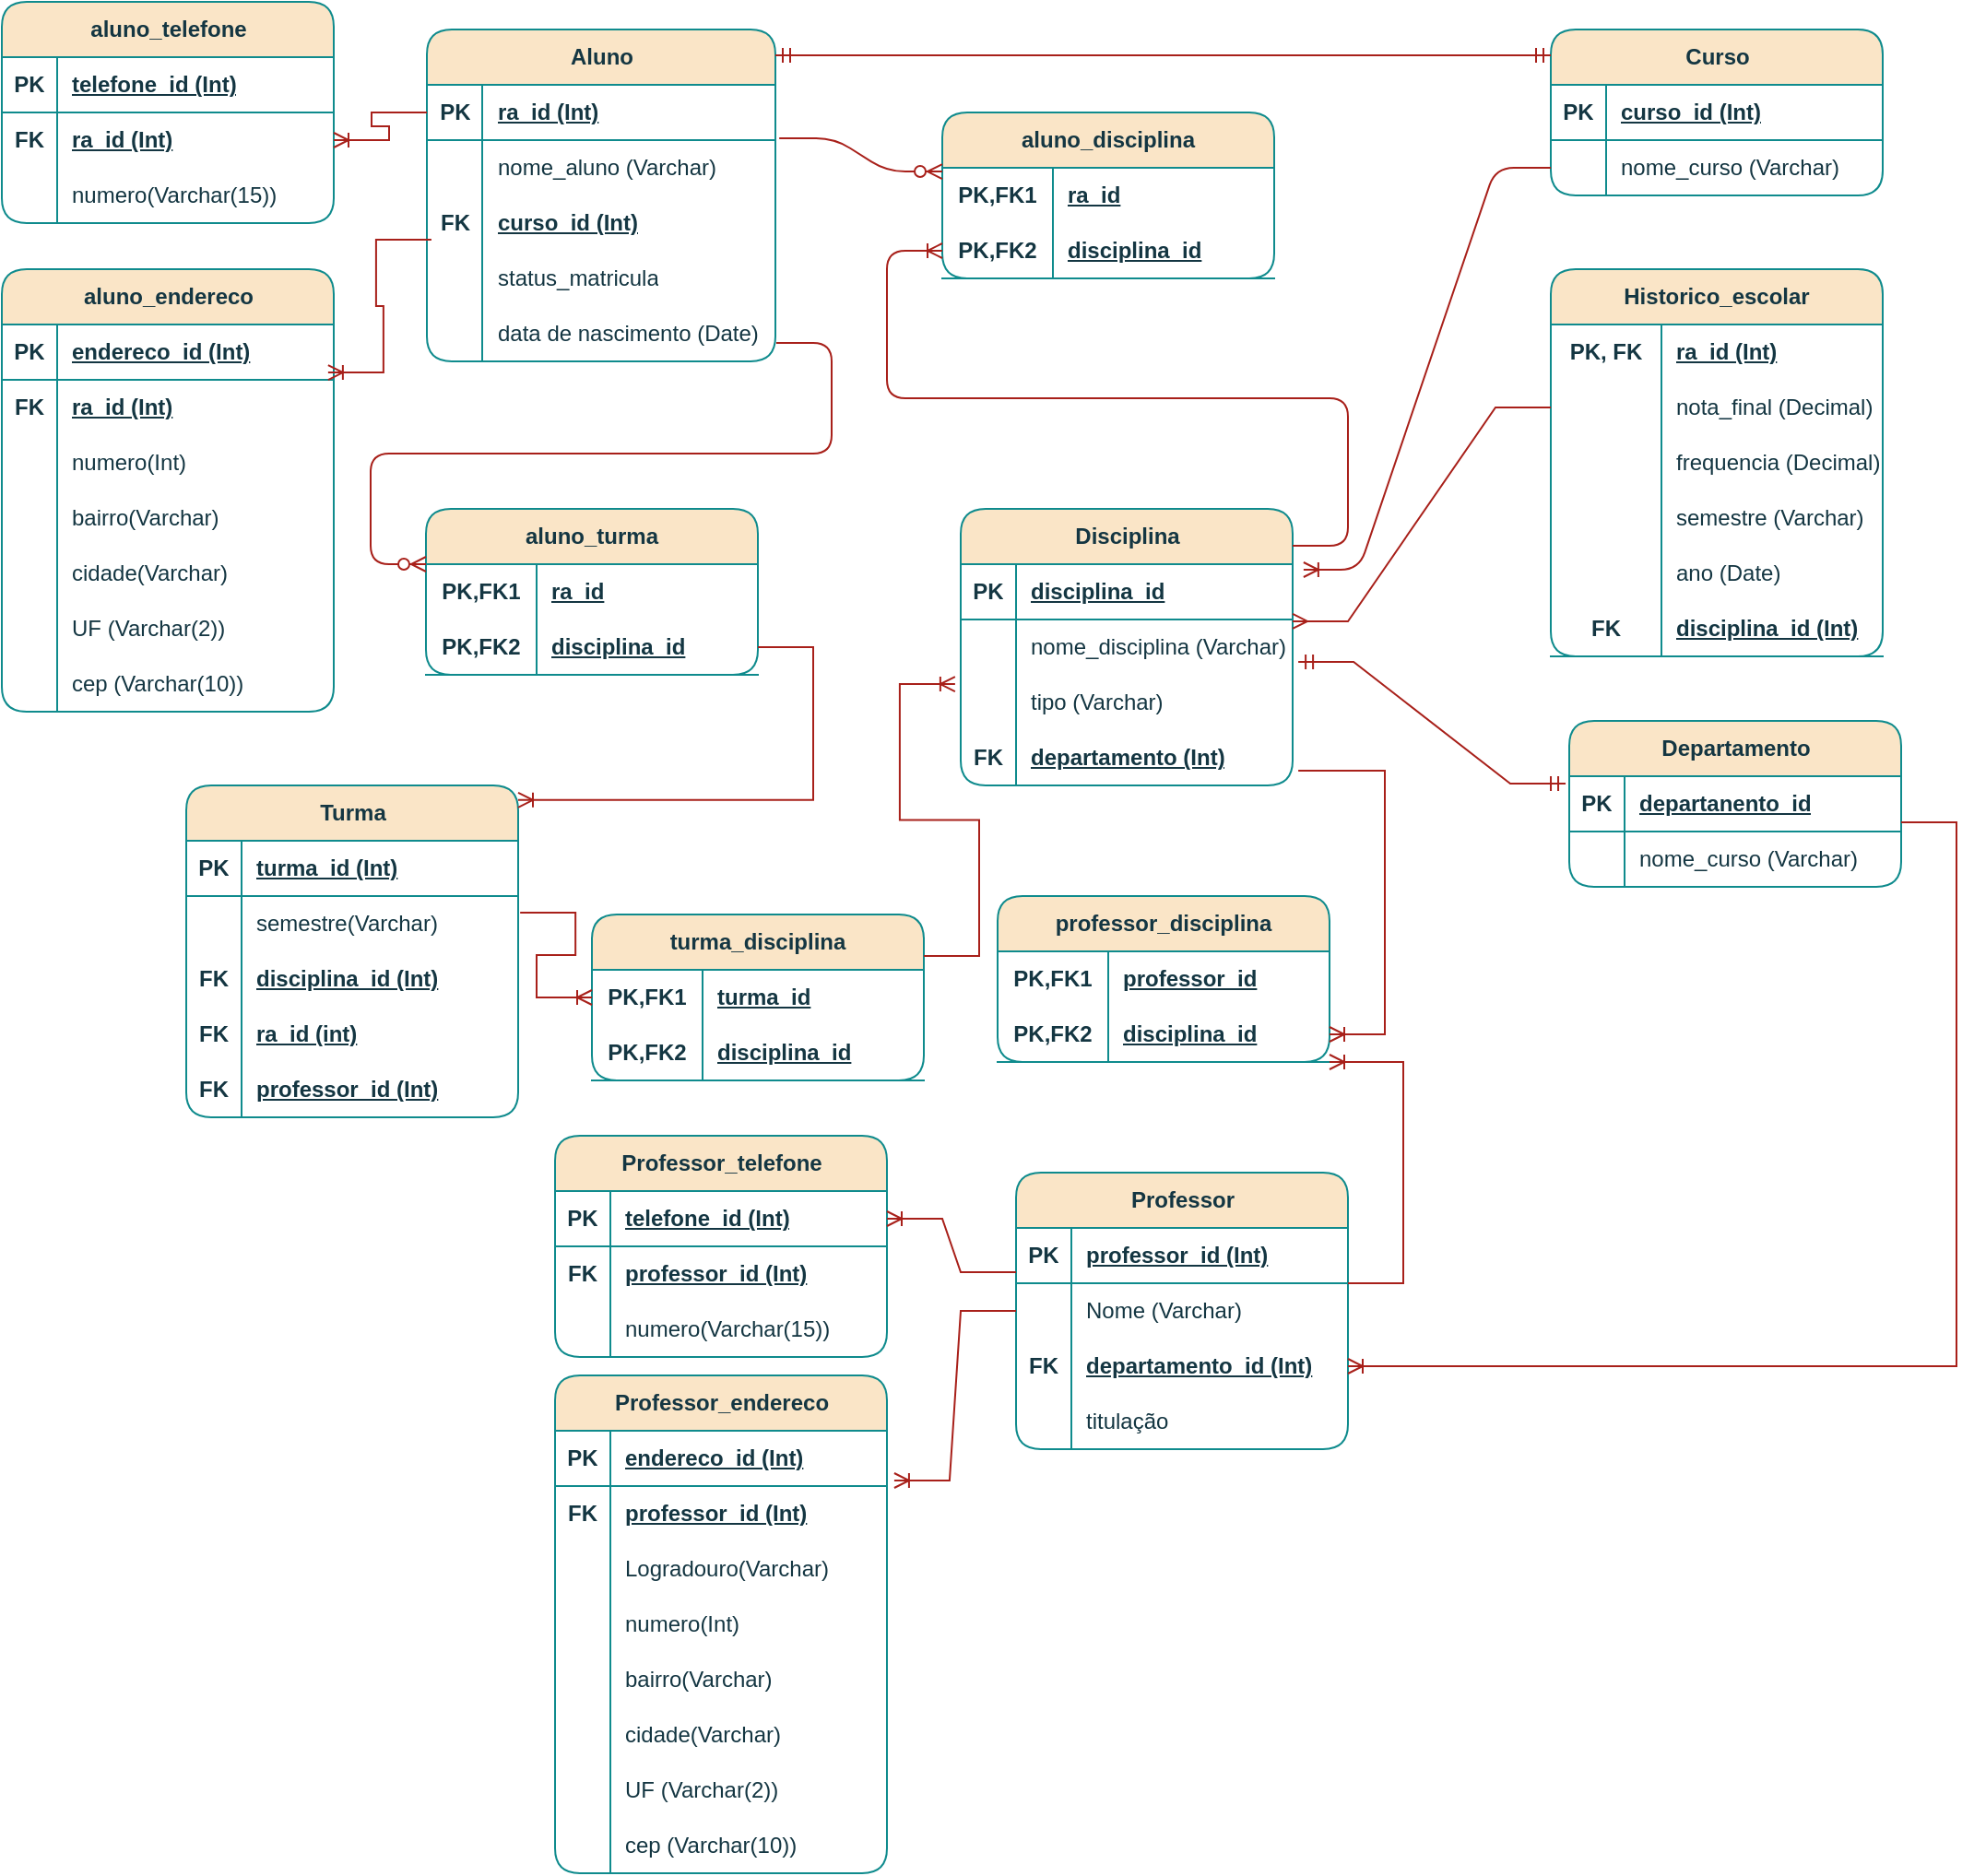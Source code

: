 <mxfile version="24.5.2" type="github">
  <diagram id="R2lEEEUBdFMjLlhIrx00" name="Page-1">
    <mxGraphModel dx="826" dy="447" grid="1" gridSize="10" guides="1" tooltips="1" connect="1" arrows="1" fold="1" page="1" pageScale="1" pageWidth="1100" pageHeight="850" math="0" shadow="0" extFonts="Permanent Marker^https://fonts.googleapis.com/css?family=Permanent+Marker">
      <root>
        <mxCell id="0" />
        <mxCell id="1" parent="0" />
        <mxCell id="n92af8Gxz176bxttkV3D-1" value="Aluno" style="shape=table;startSize=30;container=1;collapsible=1;childLayout=tableLayout;fixedRows=1;rowLines=0;fontStyle=1;align=center;resizeLast=1;html=1;fillColor=#FAE5C7;strokeColor=#0F8B8D;labelBackgroundColor=none;fontColor=#143642;rounded=1;" parent="1" vertex="1">
          <mxGeometry x="240.5" y="50" width="189" height="180" as="geometry" />
        </mxCell>
        <mxCell id="n92af8Gxz176bxttkV3D-2" value="" style="shape=tableRow;horizontal=0;startSize=0;swimlaneHead=0;swimlaneBody=0;fillColor=none;collapsible=0;dropTarget=0;points=[[0,0.5],[1,0.5]];portConstraint=eastwest;top=0;left=0;right=0;bottom=1;labelBackgroundColor=none;strokeColor=#0F8B8D;fontColor=#143642;rounded=1;" parent="n92af8Gxz176bxttkV3D-1" vertex="1">
          <mxGeometry y="30" width="189" height="30" as="geometry" />
        </mxCell>
        <mxCell id="n92af8Gxz176bxttkV3D-3" value="PK" style="shape=partialRectangle;connectable=0;fillColor=none;top=0;left=0;bottom=0;right=0;fontStyle=1;overflow=hidden;whiteSpace=wrap;html=1;labelBackgroundColor=none;strokeColor=#0F8B8D;fontColor=#143642;rounded=1;" parent="n92af8Gxz176bxttkV3D-2" vertex="1">
          <mxGeometry width="30" height="30" as="geometry">
            <mxRectangle width="30" height="30" as="alternateBounds" />
          </mxGeometry>
        </mxCell>
        <mxCell id="n92af8Gxz176bxttkV3D-4" value="ra_id (Int)" style="shape=partialRectangle;connectable=0;fillColor=none;top=0;left=0;bottom=0;right=0;align=left;spacingLeft=6;fontStyle=5;overflow=hidden;whiteSpace=wrap;html=1;labelBackgroundColor=none;strokeColor=#0F8B8D;fontColor=#143642;rounded=1;" parent="n92af8Gxz176bxttkV3D-2" vertex="1">
          <mxGeometry x="30" width="159" height="30" as="geometry">
            <mxRectangle width="159" height="30" as="alternateBounds" />
          </mxGeometry>
        </mxCell>
        <mxCell id="n92af8Gxz176bxttkV3D-5" value="" style="shape=tableRow;horizontal=0;startSize=0;swimlaneHead=0;swimlaneBody=0;fillColor=none;collapsible=0;dropTarget=0;points=[[0,0.5],[1,0.5]];portConstraint=eastwest;top=0;left=0;right=0;bottom=0;labelBackgroundColor=none;strokeColor=#0F8B8D;fontColor=#143642;rounded=1;" parent="n92af8Gxz176bxttkV3D-1" vertex="1">
          <mxGeometry y="60" width="189" height="30" as="geometry" />
        </mxCell>
        <mxCell id="n92af8Gxz176bxttkV3D-6" value="" style="shape=partialRectangle;connectable=0;fillColor=none;top=0;left=0;bottom=0;right=0;editable=1;overflow=hidden;whiteSpace=wrap;html=1;labelBackgroundColor=none;strokeColor=#0F8B8D;fontColor=#143642;rounded=1;" parent="n92af8Gxz176bxttkV3D-5" vertex="1">
          <mxGeometry width="30" height="30" as="geometry">
            <mxRectangle width="30" height="30" as="alternateBounds" />
          </mxGeometry>
        </mxCell>
        <mxCell id="n92af8Gxz176bxttkV3D-7" value="nome_aluno (Varchar)" style="shape=partialRectangle;connectable=0;fillColor=none;top=0;left=0;bottom=0;right=0;align=left;spacingLeft=6;overflow=hidden;whiteSpace=wrap;html=1;labelBackgroundColor=none;strokeColor=#0F8B8D;fontColor=#143642;rounded=1;" parent="n92af8Gxz176bxttkV3D-5" vertex="1">
          <mxGeometry x="30" width="159" height="30" as="geometry">
            <mxRectangle width="159" height="30" as="alternateBounds" />
          </mxGeometry>
        </mxCell>
        <mxCell id="n92af8Gxz176bxttkV3D-8" value="" style="shape=tableRow;horizontal=0;startSize=0;swimlaneHead=0;swimlaneBody=0;fillColor=none;collapsible=0;dropTarget=0;points=[[0,0.5],[1,0.5]];portConstraint=eastwest;top=0;left=0;right=0;bottom=0;labelBackgroundColor=none;strokeColor=#0F8B8D;fontColor=#143642;rounded=1;" parent="n92af8Gxz176bxttkV3D-1" vertex="1">
          <mxGeometry y="90" width="189" height="30" as="geometry" />
        </mxCell>
        <mxCell id="n92af8Gxz176bxttkV3D-9" value="&lt;b&gt;FK&lt;/b&gt;" style="shape=partialRectangle;connectable=0;fillColor=none;top=0;left=0;bottom=0;right=0;editable=1;overflow=hidden;whiteSpace=wrap;html=1;labelBackgroundColor=none;strokeColor=#0F8B8D;fontColor=#143642;rounded=1;" parent="n92af8Gxz176bxttkV3D-8" vertex="1">
          <mxGeometry width="30" height="30" as="geometry">
            <mxRectangle width="30" height="30" as="alternateBounds" />
          </mxGeometry>
        </mxCell>
        <mxCell id="n92af8Gxz176bxttkV3D-10" value="&lt;u&gt;&lt;b&gt;curso_id (Int)&lt;/b&gt;&lt;/u&gt;" style="shape=partialRectangle;connectable=0;fillColor=none;top=0;left=0;bottom=0;right=0;align=left;spacingLeft=6;overflow=hidden;whiteSpace=wrap;html=1;labelBackgroundColor=none;strokeColor=#0F8B8D;fontColor=#143642;rounded=1;" parent="n92af8Gxz176bxttkV3D-8" vertex="1">
          <mxGeometry x="30" width="159" height="30" as="geometry">
            <mxRectangle width="159" height="30" as="alternateBounds" />
          </mxGeometry>
        </mxCell>
        <mxCell id="n92af8Gxz176bxttkV3D-11" value="" style="shape=tableRow;horizontal=0;startSize=0;swimlaneHead=0;swimlaneBody=0;fillColor=none;collapsible=0;dropTarget=0;points=[[0,0.5],[1,0.5]];portConstraint=eastwest;top=0;left=0;right=0;bottom=0;labelBackgroundColor=none;strokeColor=#0F8B8D;fontColor=#143642;rounded=1;" parent="n92af8Gxz176bxttkV3D-1" vertex="1">
          <mxGeometry y="120" width="189" height="30" as="geometry" />
        </mxCell>
        <mxCell id="n92af8Gxz176bxttkV3D-12" value="" style="shape=partialRectangle;connectable=0;fillColor=none;top=0;left=0;bottom=0;right=0;editable=1;overflow=hidden;whiteSpace=wrap;html=1;labelBackgroundColor=none;strokeColor=#0F8B8D;fontColor=#143642;rounded=1;" parent="n92af8Gxz176bxttkV3D-11" vertex="1">
          <mxGeometry width="30" height="30" as="geometry">
            <mxRectangle width="30" height="30" as="alternateBounds" />
          </mxGeometry>
        </mxCell>
        <mxCell id="n92af8Gxz176bxttkV3D-13" value="status_matricula" style="shape=partialRectangle;connectable=0;fillColor=none;top=0;left=0;bottom=0;right=0;align=left;spacingLeft=6;overflow=hidden;whiteSpace=wrap;html=1;labelBackgroundColor=none;strokeColor=#0F8B8D;fontColor=#143642;rounded=1;" parent="n92af8Gxz176bxttkV3D-11" vertex="1">
          <mxGeometry x="30" width="159" height="30" as="geometry">
            <mxRectangle width="159" height="30" as="alternateBounds" />
          </mxGeometry>
        </mxCell>
        <mxCell id="n92af8Gxz176bxttkV3D-268" value="" style="shape=tableRow;horizontal=0;startSize=0;swimlaneHead=0;swimlaneBody=0;fillColor=none;collapsible=0;dropTarget=0;points=[[0,0.5],[1,0.5]];portConstraint=eastwest;top=0;left=0;right=0;bottom=0;labelBackgroundColor=none;strokeColor=#0F8B8D;fontColor=#143642;rounded=1;" parent="n92af8Gxz176bxttkV3D-1" vertex="1">
          <mxGeometry y="150" width="189" height="30" as="geometry" />
        </mxCell>
        <mxCell id="n92af8Gxz176bxttkV3D-269" value="" style="shape=partialRectangle;connectable=0;fillColor=none;top=0;left=0;bottom=0;right=0;editable=1;overflow=hidden;whiteSpace=wrap;html=1;labelBackgroundColor=none;strokeColor=#0F8B8D;fontColor=#143642;rounded=1;" parent="n92af8Gxz176bxttkV3D-268" vertex="1">
          <mxGeometry width="30" height="30" as="geometry">
            <mxRectangle width="30" height="30" as="alternateBounds" />
          </mxGeometry>
        </mxCell>
        <mxCell id="n92af8Gxz176bxttkV3D-270" value="data de nascimento (Date)" style="shape=partialRectangle;connectable=0;fillColor=none;top=0;left=0;bottom=0;right=0;align=left;spacingLeft=6;overflow=hidden;whiteSpace=wrap;html=1;labelBackgroundColor=none;strokeColor=#0F8B8D;fontColor=#143642;rounded=1;" parent="n92af8Gxz176bxttkV3D-268" vertex="1">
          <mxGeometry x="30" width="159" height="30" as="geometry">
            <mxRectangle width="159" height="30" as="alternateBounds" />
          </mxGeometry>
        </mxCell>
        <mxCell id="n92af8Gxz176bxttkV3D-14" value="Disciplina" style="shape=table;startSize=30;container=1;collapsible=1;childLayout=tableLayout;fixedRows=1;rowLines=0;fontStyle=1;align=center;resizeLast=1;html=1;fillColor=#FAE5C7;strokeColor=#0F8B8D;labelBackgroundColor=none;fontColor=#143642;rounded=1;" parent="1" vertex="1">
          <mxGeometry x="530" y="310" width="180" height="150" as="geometry" />
        </mxCell>
        <mxCell id="n92af8Gxz176bxttkV3D-15" value="" style="shape=tableRow;horizontal=0;startSize=0;swimlaneHead=0;swimlaneBody=0;fillColor=none;collapsible=0;dropTarget=0;points=[[0,0.5],[1,0.5]];portConstraint=eastwest;top=0;left=0;right=0;bottom=1;labelBackgroundColor=none;strokeColor=#0F8B8D;fontColor=#143642;rounded=1;" parent="n92af8Gxz176bxttkV3D-14" vertex="1">
          <mxGeometry y="30" width="180" height="30" as="geometry" />
        </mxCell>
        <mxCell id="n92af8Gxz176bxttkV3D-16" value="PK" style="shape=partialRectangle;connectable=0;fillColor=none;top=0;left=0;bottom=0;right=0;fontStyle=1;overflow=hidden;whiteSpace=wrap;html=1;labelBackgroundColor=none;strokeColor=#0F8B8D;fontColor=#143642;rounded=1;" parent="n92af8Gxz176bxttkV3D-15" vertex="1">
          <mxGeometry width="30" height="30" as="geometry">
            <mxRectangle width="30" height="30" as="alternateBounds" />
          </mxGeometry>
        </mxCell>
        <mxCell id="n92af8Gxz176bxttkV3D-17" value="disciplina_id" style="shape=partialRectangle;connectable=0;fillColor=none;top=0;left=0;bottom=0;right=0;align=left;spacingLeft=6;fontStyle=5;overflow=hidden;whiteSpace=wrap;html=1;labelBackgroundColor=none;strokeColor=#0F8B8D;fontColor=#143642;rounded=1;" parent="n92af8Gxz176bxttkV3D-15" vertex="1">
          <mxGeometry x="30" width="150" height="30" as="geometry">
            <mxRectangle width="150" height="30" as="alternateBounds" />
          </mxGeometry>
        </mxCell>
        <mxCell id="n92af8Gxz176bxttkV3D-18" value="" style="shape=tableRow;horizontal=0;startSize=0;swimlaneHead=0;swimlaneBody=0;fillColor=none;collapsible=0;dropTarget=0;points=[[0,0.5],[1,0.5]];portConstraint=eastwest;top=0;left=0;right=0;bottom=0;labelBackgroundColor=none;strokeColor=#0F8B8D;fontColor=#143642;rounded=1;" parent="n92af8Gxz176bxttkV3D-14" vertex="1">
          <mxGeometry y="60" width="180" height="30" as="geometry" />
        </mxCell>
        <mxCell id="n92af8Gxz176bxttkV3D-19" value="" style="shape=partialRectangle;connectable=0;fillColor=none;top=0;left=0;bottom=0;right=0;editable=1;overflow=hidden;whiteSpace=wrap;html=1;labelBackgroundColor=none;strokeColor=#0F8B8D;fontColor=#143642;rounded=1;" parent="n92af8Gxz176bxttkV3D-18" vertex="1">
          <mxGeometry width="30" height="30" as="geometry">
            <mxRectangle width="30" height="30" as="alternateBounds" />
          </mxGeometry>
        </mxCell>
        <mxCell id="n92af8Gxz176bxttkV3D-20" value="nome_disciplina (Varchar)" style="shape=partialRectangle;connectable=0;fillColor=none;top=0;left=0;bottom=0;right=0;align=left;spacingLeft=6;overflow=hidden;whiteSpace=wrap;html=1;labelBackgroundColor=none;strokeColor=#0F8B8D;fontColor=#143642;rounded=1;" parent="n92af8Gxz176bxttkV3D-18" vertex="1">
          <mxGeometry x="30" width="150" height="30" as="geometry">
            <mxRectangle width="150" height="30" as="alternateBounds" />
          </mxGeometry>
        </mxCell>
        <mxCell id="n92af8Gxz176bxttkV3D-21" value="" style="shape=tableRow;horizontal=0;startSize=0;swimlaneHead=0;swimlaneBody=0;fillColor=none;collapsible=0;dropTarget=0;points=[[0,0.5],[1,0.5]];portConstraint=eastwest;top=0;left=0;right=0;bottom=0;labelBackgroundColor=none;strokeColor=#0F8B8D;fontColor=#143642;rounded=1;" parent="n92af8Gxz176bxttkV3D-14" vertex="1">
          <mxGeometry y="90" width="180" height="30" as="geometry" />
        </mxCell>
        <mxCell id="n92af8Gxz176bxttkV3D-22" value="" style="shape=partialRectangle;connectable=0;fillColor=none;top=0;left=0;bottom=0;right=0;editable=1;overflow=hidden;whiteSpace=wrap;html=1;labelBackgroundColor=none;strokeColor=#0F8B8D;fontColor=#143642;rounded=1;" parent="n92af8Gxz176bxttkV3D-21" vertex="1">
          <mxGeometry width="30" height="30" as="geometry">
            <mxRectangle width="30" height="30" as="alternateBounds" />
          </mxGeometry>
        </mxCell>
        <mxCell id="n92af8Gxz176bxttkV3D-23" value="tipo (Varchar)" style="shape=partialRectangle;connectable=0;fillColor=none;top=0;left=0;bottom=0;right=0;align=left;spacingLeft=6;overflow=hidden;whiteSpace=wrap;html=1;labelBackgroundColor=none;strokeColor=#0F8B8D;fontColor=#143642;rounded=1;" parent="n92af8Gxz176bxttkV3D-21" vertex="1">
          <mxGeometry x="30" width="150" height="30" as="geometry">
            <mxRectangle width="150" height="30" as="alternateBounds" />
          </mxGeometry>
        </mxCell>
        <mxCell id="n92af8Gxz176bxttkV3D-24" value="" style="shape=tableRow;horizontal=0;startSize=0;swimlaneHead=0;swimlaneBody=0;fillColor=none;collapsible=0;dropTarget=0;points=[[0,0.5],[1,0.5]];portConstraint=eastwest;top=0;left=0;right=0;bottom=0;labelBackgroundColor=none;strokeColor=#0F8B8D;fontColor=#143642;rounded=1;" parent="n92af8Gxz176bxttkV3D-14" vertex="1">
          <mxGeometry y="120" width="180" height="30" as="geometry" />
        </mxCell>
        <mxCell id="n92af8Gxz176bxttkV3D-25" value="&lt;b&gt;FK&lt;/b&gt;" style="shape=partialRectangle;connectable=0;fillColor=none;top=0;left=0;bottom=0;right=0;editable=1;overflow=hidden;whiteSpace=wrap;html=1;labelBackgroundColor=none;strokeColor=#0F8B8D;fontColor=#143642;rounded=1;" parent="n92af8Gxz176bxttkV3D-24" vertex="1">
          <mxGeometry width="30" height="30" as="geometry">
            <mxRectangle width="30" height="30" as="alternateBounds" />
          </mxGeometry>
        </mxCell>
        <mxCell id="n92af8Gxz176bxttkV3D-26" value="&lt;b&gt;&lt;u&gt;departamento (Int)&lt;/u&gt;&lt;/b&gt;" style="shape=partialRectangle;connectable=0;fillColor=none;top=0;left=0;bottom=0;right=0;align=left;spacingLeft=6;overflow=hidden;whiteSpace=wrap;html=1;labelBackgroundColor=none;strokeColor=#0F8B8D;fontColor=#143642;rounded=1;" parent="n92af8Gxz176bxttkV3D-24" vertex="1">
          <mxGeometry x="30" width="150" height="30" as="geometry">
            <mxRectangle width="150" height="30" as="alternateBounds" />
          </mxGeometry>
        </mxCell>
        <mxCell id="n92af8Gxz176bxttkV3D-32" value="Curso" style="shape=table;startSize=30;container=1;collapsible=1;childLayout=tableLayout;fixedRows=1;rowLines=0;fontStyle=1;align=center;resizeLast=1;html=1;fillColor=#FAE5C7;strokeColor=#0F8B8D;labelBackgroundColor=none;fontColor=#143642;rounded=1;" parent="1" vertex="1">
          <mxGeometry x="850" y="50" width="180" height="90" as="geometry" />
        </mxCell>
        <mxCell id="n92af8Gxz176bxttkV3D-33" value="" style="shape=tableRow;horizontal=0;startSize=0;swimlaneHead=0;swimlaneBody=0;fillColor=none;collapsible=0;dropTarget=0;points=[[0,0.5],[1,0.5]];portConstraint=eastwest;top=0;left=0;right=0;bottom=1;labelBackgroundColor=none;strokeColor=#0F8B8D;fontColor=#143642;rounded=1;" parent="n92af8Gxz176bxttkV3D-32" vertex="1">
          <mxGeometry y="30" width="180" height="30" as="geometry" />
        </mxCell>
        <mxCell id="n92af8Gxz176bxttkV3D-34" value="PK" style="shape=partialRectangle;connectable=0;fillColor=none;top=0;left=0;bottom=0;right=0;fontStyle=1;overflow=hidden;whiteSpace=wrap;html=1;labelBackgroundColor=none;strokeColor=#0F8B8D;fontColor=#143642;rounded=1;" parent="n92af8Gxz176bxttkV3D-33" vertex="1">
          <mxGeometry width="30" height="30" as="geometry">
            <mxRectangle width="30" height="30" as="alternateBounds" />
          </mxGeometry>
        </mxCell>
        <mxCell id="n92af8Gxz176bxttkV3D-35" value="curso_id (Int)" style="shape=partialRectangle;connectable=0;fillColor=none;top=0;left=0;bottom=0;right=0;align=left;spacingLeft=6;fontStyle=5;overflow=hidden;whiteSpace=wrap;html=1;labelBackgroundColor=none;strokeColor=#0F8B8D;fontColor=#143642;rounded=1;" parent="n92af8Gxz176bxttkV3D-33" vertex="1">
          <mxGeometry x="30" width="150" height="30" as="geometry">
            <mxRectangle width="150" height="30" as="alternateBounds" />
          </mxGeometry>
        </mxCell>
        <mxCell id="n92af8Gxz176bxttkV3D-36" value="" style="shape=tableRow;horizontal=0;startSize=0;swimlaneHead=0;swimlaneBody=0;fillColor=none;collapsible=0;dropTarget=0;points=[[0,0.5],[1,0.5]];portConstraint=eastwest;top=0;left=0;right=0;bottom=0;labelBackgroundColor=none;strokeColor=#0F8B8D;fontColor=#143642;rounded=1;" parent="n92af8Gxz176bxttkV3D-32" vertex="1">
          <mxGeometry y="60" width="180" height="30" as="geometry" />
        </mxCell>
        <mxCell id="n92af8Gxz176bxttkV3D-37" value="" style="shape=partialRectangle;connectable=0;fillColor=none;top=0;left=0;bottom=0;right=0;editable=1;overflow=hidden;whiteSpace=wrap;html=1;labelBackgroundColor=none;strokeColor=#0F8B8D;fontColor=#143642;rounded=1;" parent="n92af8Gxz176bxttkV3D-36" vertex="1">
          <mxGeometry width="30" height="30" as="geometry">
            <mxRectangle width="30" height="30" as="alternateBounds" />
          </mxGeometry>
        </mxCell>
        <mxCell id="n92af8Gxz176bxttkV3D-38" value="nome_curso (Varchar)" style="shape=partialRectangle;connectable=0;fillColor=none;top=0;left=0;bottom=0;right=0;align=left;spacingLeft=6;overflow=hidden;whiteSpace=wrap;html=1;labelBackgroundColor=none;strokeColor=#0F8B8D;fontColor=#143642;rounded=1;" parent="n92af8Gxz176bxttkV3D-36" vertex="1">
          <mxGeometry x="30" width="150" height="30" as="geometry">
            <mxRectangle width="150" height="30" as="alternateBounds" />
          </mxGeometry>
        </mxCell>
        <mxCell id="n92af8Gxz176bxttkV3D-64" value="Historico_escolar" style="shape=table;startSize=30;container=1;collapsible=1;childLayout=tableLayout;fixedRows=1;rowLines=0;fontStyle=1;align=center;resizeLast=1;html=1;whiteSpace=wrap;fillColor=#FAE5C7;strokeColor=#0F8B8D;labelBackgroundColor=none;fontColor=#143642;rounded=1;" parent="1" vertex="1">
          <mxGeometry x="850" y="180" width="180" height="210" as="geometry" />
        </mxCell>
        <mxCell id="n92af8Gxz176bxttkV3D-65" value="" style="shape=tableRow;horizontal=0;startSize=0;swimlaneHead=0;swimlaneBody=0;fillColor=none;collapsible=0;dropTarget=0;points=[[0,0.5],[1,0.5]];portConstraint=eastwest;top=0;left=0;right=0;bottom=0;html=1;labelBackgroundColor=none;strokeColor=#0F8B8D;fontColor=#143642;rounded=1;" parent="n92af8Gxz176bxttkV3D-64" vertex="1">
          <mxGeometry y="30" width="180" height="30" as="geometry" />
        </mxCell>
        <mxCell id="n92af8Gxz176bxttkV3D-66" value="PK, FK" style="shape=partialRectangle;connectable=0;fillColor=none;top=0;left=0;bottom=0;right=0;fontStyle=1;overflow=hidden;html=1;whiteSpace=wrap;labelBackgroundColor=none;strokeColor=#0F8B8D;fontColor=#143642;rounded=1;" parent="n92af8Gxz176bxttkV3D-65" vertex="1">
          <mxGeometry width="60" height="30" as="geometry">
            <mxRectangle width="60" height="30" as="alternateBounds" />
          </mxGeometry>
        </mxCell>
        <mxCell id="n92af8Gxz176bxttkV3D-67" value="ra_id (Int)" style="shape=partialRectangle;connectable=0;fillColor=none;top=0;left=0;bottom=0;right=0;align=left;spacingLeft=6;fontStyle=5;overflow=hidden;html=1;whiteSpace=wrap;labelBackgroundColor=none;strokeColor=#0F8B8D;fontColor=#143642;rounded=1;" parent="n92af8Gxz176bxttkV3D-65" vertex="1">
          <mxGeometry x="60" width="120" height="30" as="geometry">
            <mxRectangle width="120" height="30" as="alternateBounds" />
          </mxGeometry>
        </mxCell>
        <mxCell id="n92af8Gxz176bxttkV3D-71" value="" style="shape=tableRow;horizontal=0;startSize=0;swimlaneHead=0;swimlaneBody=0;fillColor=none;collapsible=0;dropTarget=0;points=[[0,0.5],[1,0.5]];portConstraint=eastwest;top=0;left=0;right=0;bottom=0;html=1;labelBackgroundColor=none;strokeColor=#0F8B8D;fontColor=#143642;rounded=1;" parent="n92af8Gxz176bxttkV3D-64" vertex="1">
          <mxGeometry y="60" width="180" height="30" as="geometry" />
        </mxCell>
        <mxCell id="n92af8Gxz176bxttkV3D-72" value="" style="shape=partialRectangle;connectable=0;fillColor=none;top=0;left=0;bottom=0;right=0;editable=1;overflow=hidden;html=1;whiteSpace=wrap;labelBackgroundColor=none;strokeColor=#0F8B8D;fontColor=#143642;rounded=1;" parent="n92af8Gxz176bxttkV3D-71" vertex="1">
          <mxGeometry width="60" height="30" as="geometry">
            <mxRectangle width="60" height="30" as="alternateBounds" />
          </mxGeometry>
        </mxCell>
        <mxCell id="n92af8Gxz176bxttkV3D-73" value="nota_final (Decimal)" style="shape=partialRectangle;connectable=0;fillColor=none;top=0;left=0;bottom=0;right=0;align=left;spacingLeft=6;overflow=hidden;html=1;whiteSpace=wrap;labelBackgroundColor=none;strokeColor=#0F8B8D;fontColor=#143642;rounded=1;" parent="n92af8Gxz176bxttkV3D-71" vertex="1">
          <mxGeometry x="60" width="120" height="30" as="geometry">
            <mxRectangle width="120" height="30" as="alternateBounds" />
          </mxGeometry>
        </mxCell>
        <mxCell id="n92af8Gxz176bxttkV3D-74" value="" style="shape=tableRow;horizontal=0;startSize=0;swimlaneHead=0;swimlaneBody=0;fillColor=none;collapsible=0;dropTarget=0;points=[[0,0.5],[1,0.5]];portConstraint=eastwest;top=0;left=0;right=0;bottom=0;html=1;labelBackgroundColor=none;strokeColor=#0F8B8D;fontColor=#143642;rounded=1;" parent="n92af8Gxz176bxttkV3D-64" vertex="1">
          <mxGeometry y="90" width="180" height="30" as="geometry" />
        </mxCell>
        <mxCell id="n92af8Gxz176bxttkV3D-75" value="" style="shape=partialRectangle;connectable=0;fillColor=none;top=0;left=0;bottom=0;right=0;editable=1;overflow=hidden;html=1;whiteSpace=wrap;labelBackgroundColor=none;strokeColor=#0F8B8D;fontColor=#143642;rounded=1;" parent="n92af8Gxz176bxttkV3D-74" vertex="1">
          <mxGeometry width="60" height="30" as="geometry">
            <mxRectangle width="60" height="30" as="alternateBounds" />
          </mxGeometry>
        </mxCell>
        <mxCell id="n92af8Gxz176bxttkV3D-76" value="frequencia (Decimal)" style="shape=partialRectangle;connectable=0;fillColor=none;top=0;left=0;bottom=0;right=0;align=left;spacingLeft=6;overflow=hidden;html=1;whiteSpace=wrap;labelBackgroundColor=none;strokeColor=#0F8B8D;fontColor=#143642;rounded=1;" parent="n92af8Gxz176bxttkV3D-74" vertex="1">
          <mxGeometry x="60" width="120" height="30" as="geometry">
            <mxRectangle width="120" height="30" as="alternateBounds" />
          </mxGeometry>
        </mxCell>
        <mxCell id="n92af8Gxz176bxttkV3D-77" value="" style="shape=tableRow;horizontal=0;startSize=0;swimlaneHead=0;swimlaneBody=0;fillColor=none;collapsible=0;dropTarget=0;points=[[0,0.5],[1,0.5]];portConstraint=eastwest;top=0;left=0;right=0;bottom=0;html=1;labelBackgroundColor=none;strokeColor=#0F8B8D;fontColor=#143642;rounded=1;" parent="n92af8Gxz176bxttkV3D-64" vertex="1">
          <mxGeometry y="120" width="180" height="30" as="geometry" />
        </mxCell>
        <mxCell id="n92af8Gxz176bxttkV3D-78" value="" style="shape=partialRectangle;connectable=0;fillColor=none;top=0;left=0;bottom=0;right=0;editable=1;overflow=hidden;html=1;whiteSpace=wrap;labelBackgroundColor=none;strokeColor=#0F8B8D;fontColor=#143642;rounded=1;" parent="n92af8Gxz176bxttkV3D-77" vertex="1">
          <mxGeometry width="60" height="30" as="geometry">
            <mxRectangle width="60" height="30" as="alternateBounds" />
          </mxGeometry>
        </mxCell>
        <mxCell id="n92af8Gxz176bxttkV3D-79" value="semestre (Varchar)" style="shape=partialRectangle;connectable=0;fillColor=none;top=0;left=0;bottom=0;right=0;align=left;spacingLeft=6;overflow=hidden;html=1;whiteSpace=wrap;labelBackgroundColor=none;strokeColor=#0F8B8D;fontColor=#143642;rounded=1;" parent="n92af8Gxz176bxttkV3D-77" vertex="1">
          <mxGeometry x="60" width="120" height="30" as="geometry">
            <mxRectangle width="120" height="30" as="alternateBounds" />
          </mxGeometry>
        </mxCell>
        <mxCell id="n92af8Gxz176bxttkV3D-80" value="" style="shape=tableRow;horizontal=0;startSize=0;swimlaneHead=0;swimlaneBody=0;fillColor=none;collapsible=0;dropTarget=0;points=[[0,0.5],[1,0.5]];portConstraint=eastwest;top=0;left=0;right=0;bottom=0;html=1;labelBackgroundColor=none;strokeColor=#0F8B8D;fontColor=#143642;rounded=1;" parent="n92af8Gxz176bxttkV3D-64" vertex="1">
          <mxGeometry y="150" width="180" height="30" as="geometry" />
        </mxCell>
        <mxCell id="n92af8Gxz176bxttkV3D-81" value="" style="shape=partialRectangle;connectable=0;fillColor=none;top=0;left=0;bottom=0;right=0;editable=1;overflow=hidden;html=1;whiteSpace=wrap;labelBackgroundColor=none;strokeColor=#0F8B8D;fontColor=#143642;rounded=1;" parent="n92af8Gxz176bxttkV3D-80" vertex="1">
          <mxGeometry width="60" height="30" as="geometry">
            <mxRectangle width="60" height="30" as="alternateBounds" />
          </mxGeometry>
        </mxCell>
        <mxCell id="n92af8Gxz176bxttkV3D-82" value="ano (Date)" style="shape=partialRectangle;connectable=0;fillColor=none;top=0;left=0;bottom=0;right=0;align=left;spacingLeft=6;overflow=hidden;html=1;whiteSpace=wrap;labelBackgroundColor=none;strokeColor=#0F8B8D;fontColor=#143642;rounded=1;" parent="n92af8Gxz176bxttkV3D-80" vertex="1">
          <mxGeometry x="60" width="120" height="30" as="geometry">
            <mxRectangle width="120" height="30" as="alternateBounds" />
          </mxGeometry>
        </mxCell>
        <mxCell id="n92af8Gxz176bxttkV3D-176" value="" style="shape=tableRow;horizontal=0;startSize=0;swimlaneHead=0;swimlaneBody=0;fillColor=none;collapsible=0;dropTarget=0;points=[[0,0.5],[1,0.5]];portConstraint=eastwest;top=0;left=0;right=0;bottom=1;html=1;labelBackgroundColor=none;strokeColor=#0F8B8D;fontColor=#143642;rounded=1;" parent="n92af8Gxz176bxttkV3D-64" vertex="1">
          <mxGeometry y="180" width="180" height="30" as="geometry" />
        </mxCell>
        <mxCell id="n92af8Gxz176bxttkV3D-177" value="FK" style="shape=partialRectangle;connectable=0;fillColor=none;top=0;left=0;bottom=0;right=0;fontStyle=1;overflow=hidden;html=1;whiteSpace=wrap;labelBackgroundColor=none;strokeColor=#0F8B8D;fontColor=#143642;rounded=1;" parent="n92af8Gxz176bxttkV3D-176" vertex="1">
          <mxGeometry width="60" height="30" as="geometry">
            <mxRectangle width="60" height="30" as="alternateBounds" />
          </mxGeometry>
        </mxCell>
        <mxCell id="n92af8Gxz176bxttkV3D-178" value="disciplina_id (Int)" style="shape=partialRectangle;connectable=0;fillColor=none;top=0;left=0;bottom=0;right=0;align=left;spacingLeft=6;fontStyle=5;overflow=hidden;html=1;whiteSpace=wrap;labelBackgroundColor=none;strokeColor=#0F8B8D;fontColor=#143642;rounded=1;" parent="n92af8Gxz176bxttkV3D-176" vertex="1">
          <mxGeometry x="60" width="120" height="30" as="geometry">
            <mxRectangle width="120" height="30" as="alternateBounds" />
          </mxGeometry>
        </mxCell>
        <mxCell id="n92af8Gxz176bxttkV3D-83" value="Departamento" style="shape=table;startSize=30;container=1;collapsible=1;childLayout=tableLayout;fixedRows=1;rowLines=0;fontStyle=1;align=center;resizeLast=1;html=1;fillColor=#FAE5C7;strokeColor=#0F8B8D;labelBackgroundColor=none;fontColor=#143642;rounded=1;" parent="1" vertex="1">
          <mxGeometry x="860" y="425" width="180" height="90" as="geometry" />
        </mxCell>
        <mxCell id="n92af8Gxz176bxttkV3D-84" value="" style="shape=tableRow;horizontal=0;startSize=0;swimlaneHead=0;swimlaneBody=0;fillColor=none;collapsible=0;dropTarget=0;points=[[0,0.5],[1,0.5]];portConstraint=eastwest;top=0;left=0;right=0;bottom=1;labelBackgroundColor=none;strokeColor=#0F8B8D;fontColor=#143642;rounded=1;" parent="n92af8Gxz176bxttkV3D-83" vertex="1">
          <mxGeometry y="30" width="180" height="30" as="geometry" />
        </mxCell>
        <mxCell id="n92af8Gxz176bxttkV3D-85" value="PK" style="shape=partialRectangle;connectable=0;fillColor=none;top=0;left=0;bottom=0;right=0;fontStyle=1;overflow=hidden;whiteSpace=wrap;html=1;labelBackgroundColor=none;strokeColor=#0F8B8D;fontColor=#143642;rounded=1;" parent="n92af8Gxz176bxttkV3D-84" vertex="1">
          <mxGeometry width="30" height="30" as="geometry">
            <mxRectangle width="30" height="30" as="alternateBounds" />
          </mxGeometry>
        </mxCell>
        <mxCell id="n92af8Gxz176bxttkV3D-86" value="departanento_id" style="shape=partialRectangle;connectable=0;fillColor=none;top=0;left=0;bottom=0;right=0;align=left;spacingLeft=6;fontStyle=5;overflow=hidden;whiteSpace=wrap;html=1;labelBackgroundColor=none;strokeColor=#0F8B8D;fontColor=#143642;rounded=1;" parent="n92af8Gxz176bxttkV3D-84" vertex="1">
          <mxGeometry x="30" width="150" height="30" as="geometry">
            <mxRectangle width="150" height="30" as="alternateBounds" />
          </mxGeometry>
        </mxCell>
        <mxCell id="n92af8Gxz176bxttkV3D-87" value="" style="shape=tableRow;horizontal=0;startSize=0;swimlaneHead=0;swimlaneBody=0;fillColor=none;collapsible=0;dropTarget=0;points=[[0,0.5],[1,0.5]];portConstraint=eastwest;top=0;left=0;right=0;bottom=0;labelBackgroundColor=none;strokeColor=#0F8B8D;fontColor=#143642;rounded=1;" parent="n92af8Gxz176bxttkV3D-83" vertex="1">
          <mxGeometry y="60" width="180" height="30" as="geometry" />
        </mxCell>
        <mxCell id="n92af8Gxz176bxttkV3D-88" value="" style="shape=partialRectangle;connectable=0;fillColor=none;top=0;left=0;bottom=0;right=0;editable=1;overflow=hidden;whiteSpace=wrap;html=1;labelBackgroundColor=none;strokeColor=#0F8B8D;fontColor=#143642;rounded=1;" parent="n92af8Gxz176bxttkV3D-87" vertex="1">
          <mxGeometry width="30" height="30" as="geometry">
            <mxRectangle width="30" height="30" as="alternateBounds" />
          </mxGeometry>
        </mxCell>
        <mxCell id="n92af8Gxz176bxttkV3D-89" value="nome_curso (Varchar)" style="shape=partialRectangle;connectable=0;fillColor=none;top=0;left=0;bottom=0;right=0;align=left;spacingLeft=6;overflow=hidden;whiteSpace=wrap;html=1;labelBackgroundColor=none;strokeColor=#0F8B8D;fontColor=#143642;rounded=1;" parent="n92af8Gxz176bxttkV3D-87" vertex="1">
          <mxGeometry x="30" width="150" height="30" as="geometry">
            <mxRectangle width="150" height="30" as="alternateBounds" />
          </mxGeometry>
        </mxCell>
        <mxCell id="n92af8Gxz176bxttkV3D-90" value="Professor" style="shape=table;startSize=30;container=1;collapsible=1;childLayout=tableLayout;fixedRows=1;rowLines=0;fontStyle=1;align=center;resizeLast=1;html=1;fillColor=#FAE5C7;strokeColor=#0F8B8D;labelBackgroundColor=none;fontColor=#143642;rounded=1;" parent="1" vertex="1">
          <mxGeometry x="560" y="670" width="180" height="150" as="geometry" />
        </mxCell>
        <mxCell id="n92af8Gxz176bxttkV3D-91" value="" style="shape=tableRow;horizontal=0;startSize=0;swimlaneHead=0;swimlaneBody=0;fillColor=none;collapsible=0;dropTarget=0;points=[[0,0.5],[1,0.5]];portConstraint=eastwest;top=0;left=0;right=0;bottom=1;labelBackgroundColor=none;strokeColor=#0F8B8D;fontColor=#143642;rounded=1;" parent="n92af8Gxz176bxttkV3D-90" vertex="1">
          <mxGeometry y="30" width="180" height="30" as="geometry" />
        </mxCell>
        <mxCell id="n92af8Gxz176bxttkV3D-92" value="PK" style="shape=partialRectangle;connectable=0;fillColor=none;top=0;left=0;bottom=0;right=0;fontStyle=1;overflow=hidden;whiteSpace=wrap;html=1;labelBackgroundColor=none;strokeColor=#0F8B8D;fontColor=#143642;rounded=1;" parent="n92af8Gxz176bxttkV3D-91" vertex="1">
          <mxGeometry width="30" height="30" as="geometry">
            <mxRectangle width="30" height="30" as="alternateBounds" />
          </mxGeometry>
        </mxCell>
        <mxCell id="n92af8Gxz176bxttkV3D-93" value="professor_id (Int)" style="shape=partialRectangle;connectable=0;fillColor=none;top=0;left=0;bottom=0;right=0;align=left;spacingLeft=6;fontStyle=5;overflow=hidden;whiteSpace=wrap;html=1;labelBackgroundColor=none;strokeColor=#0F8B8D;fontColor=#143642;rounded=1;" parent="n92af8Gxz176bxttkV3D-91" vertex="1">
          <mxGeometry x="30" width="150" height="30" as="geometry">
            <mxRectangle width="150" height="30" as="alternateBounds" />
          </mxGeometry>
        </mxCell>
        <mxCell id="n92af8Gxz176bxttkV3D-94" value="" style="shape=tableRow;horizontal=0;startSize=0;swimlaneHead=0;swimlaneBody=0;fillColor=none;collapsible=0;dropTarget=0;points=[[0,0.5],[1,0.5]];portConstraint=eastwest;top=0;left=0;right=0;bottom=0;labelBackgroundColor=none;strokeColor=#0F8B8D;fontColor=#143642;rounded=1;" parent="n92af8Gxz176bxttkV3D-90" vertex="1">
          <mxGeometry y="60" width="180" height="30" as="geometry" />
        </mxCell>
        <mxCell id="n92af8Gxz176bxttkV3D-95" value="" style="shape=partialRectangle;connectable=0;fillColor=none;top=0;left=0;bottom=0;right=0;editable=1;overflow=hidden;whiteSpace=wrap;html=1;labelBackgroundColor=none;strokeColor=#0F8B8D;fontColor=#143642;rounded=1;" parent="n92af8Gxz176bxttkV3D-94" vertex="1">
          <mxGeometry width="30" height="30" as="geometry">
            <mxRectangle width="30" height="30" as="alternateBounds" />
          </mxGeometry>
        </mxCell>
        <mxCell id="n92af8Gxz176bxttkV3D-96" value="Nome (Varchar)" style="shape=partialRectangle;connectable=0;fillColor=none;top=0;left=0;bottom=0;right=0;align=left;spacingLeft=6;overflow=hidden;whiteSpace=wrap;html=1;labelBackgroundColor=none;strokeColor=#0F8B8D;fontColor=#143642;rounded=1;" parent="n92af8Gxz176bxttkV3D-94" vertex="1">
          <mxGeometry x="30" width="150" height="30" as="geometry">
            <mxRectangle width="150" height="30" as="alternateBounds" />
          </mxGeometry>
        </mxCell>
        <mxCell id="n92af8Gxz176bxttkV3D-100" value="" style="shape=tableRow;horizontal=0;startSize=0;swimlaneHead=0;swimlaneBody=0;fillColor=none;collapsible=0;dropTarget=0;points=[[0,0.5],[1,0.5]];portConstraint=eastwest;top=0;left=0;right=0;bottom=0;labelBackgroundColor=none;strokeColor=#0F8B8D;fontColor=#143642;rounded=1;" parent="n92af8Gxz176bxttkV3D-90" vertex="1">
          <mxGeometry y="90" width="180" height="30" as="geometry" />
        </mxCell>
        <mxCell id="n92af8Gxz176bxttkV3D-101" value="&lt;b&gt;FK&lt;/b&gt;" style="shape=partialRectangle;connectable=0;fillColor=none;top=0;left=0;bottom=0;right=0;editable=1;overflow=hidden;whiteSpace=wrap;html=1;labelBackgroundColor=none;strokeColor=#0F8B8D;fontColor=#143642;rounded=1;" parent="n92af8Gxz176bxttkV3D-100" vertex="1">
          <mxGeometry width="30" height="30" as="geometry">
            <mxRectangle width="30" height="30" as="alternateBounds" />
          </mxGeometry>
        </mxCell>
        <mxCell id="n92af8Gxz176bxttkV3D-102" value="&lt;u&gt;&lt;b&gt;departamento_id (Int)&lt;/b&gt;&lt;/u&gt;" style="shape=partialRectangle;connectable=0;fillColor=none;top=0;left=0;bottom=0;right=0;align=left;spacingLeft=6;overflow=hidden;whiteSpace=wrap;html=1;labelBackgroundColor=none;strokeColor=#0F8B8D;fontColor=#143642;rounded=1;" parent="n92af8Gxz176bxttkV3D-100" vertex="1">
          <mxGeometry x="30" width="150" height="30" as="geometry">
            <mxRectangle width="150" height="30" as="alternateBounds" />
          </mxGeometry>
        </mxCell>
        <mxCell id="n92af8Gxz176bxttkV3D-198" value="" style="shape=tableRow;horizontal=0;startSize=0;swimlaneHead=0;swimlaneBody=0;fillColor=none;collapsible=0;dropTarget=0;points=[[0,0.5],[1,0.5]];portConstraint=eastwest;top=0;left=0;right=0;bottom=0;labelBackgroundColor=none;strokeColor=#0F8B8D;fontColor=#143642;rounded=1;" parent="n92af8Gxz176bxttkV3D-90" vertex="1">
          <mxGeometry y="120" width="180" height="30" as="geometry" />
        </mxCell>
        <mxCell id="n92af8Gxz176bxttkV3D-199" value="" style="shape=partialRectangle;connectable=0;fillColor=none;top=0;left=0;bottom=0;right=0;editable=1;overflow=hidden;whiteSpace=wrap;html=1;labelBackgroundColor=none;strokeColor=#0F8B8D;fontColor=#143642;rounded=1;" parent="n92af8Gxz176bxttkV3D-198" vertex="1">
          <mxGeometry width="30" height="30" as="geometry">
            <mxRectangle width="30" height="30" as="alternateBounds" />
          </mxGeometry>
        </mxCell>
        <mxCell id="n92af8Gxz176bxttkV3D-200" value="titulação" style="shape=partialRectangle;connectable=0;fillColor=none;top=0;left=0;bottom=0;right=0;align=left;spacingLeft=6;overflow=hidden;whiteSpace=wrap;html=1;labelBackgroundColor=none;strokeColor=#0F8B8D;fontColor=#143642;rounded=1;" parent="n92af8Gxz176bxttkV3D-198" vertex="1">
          <mxGeometry x="30" width="150" height="30" as="geometry">
            <mxRectangle width="150" height="30" as="alternateBounds" />
          </mxGeometry>
        </mxCell>
        <mxCell id="n92af8Gxz176bxttkV3D-246" value="Turma" style="shape=table;startSize=30;container=1;collapsible=1;childLayout=tableLayout;fixedRows=1;rowLines=0;fontStyle=1;align=center;resizeLast=1;html=1;fillColor=#FAE5C7;strokeColor=#0F8B8D;labelBackgroundColor=none;fontColor=#143642;rounded=1;" parent="1" vertex="1">
          <mxGeometry x="110" y="460" width="180" height="180" as="geometry" />
        </mxCell>
        <mxCell id="n92af8Gxz176bxttkV3D-247" value="" style="shape=tableRow;horizontal=0;startSize=0;swimlaneHead=0;swimlaneBody=0;fillColor=none;collapsible=0;dropTarget=0;points=[[0,0.5],[1,0.5]];portConstraint=eastwest;top=0;left=0;right=0;bottom=1;labelBackgroundColor=none;strokeColor=#0F8B8D;fontColor=#143642;rounded=1;" parent="n92af8Gxz176bxttkV3D-246" vertex="1">
          <mxGeometry y="30" width="180" height="30" as="geometry" />
        </mxCell>
        <mxCell id="n92af8Gxz176bxttkV3D-248" value="PK" style="shape=partialRectangle;connectable=0;fillColor=none;top=0;left=0;bottom=0;right=0;fontStyle=1;overflow=hidden;whiteSpace=wrap;html=1;labelBackgroundColor=none;strokeColor=#0F8B8D;fontColor=#143642;rounded=1;" parent="n92af8Gxz176bxttkV3D-247" vertex="1">
          <mxGeometry width="30" height="30" as="geometry">
            <mxRectangle width="30" height="30" as="alternateBounds" />
          </mxGeometry>
        </mxCell>
        <mxCell id="n92af8Gxz176bxttkV3D-249" value="turma_id (Int)" style="shape=partialRectangle;connectable=0;fillColor=none;top=0;left=0;bottom=0;right=0;align=left;spacingLeft=6;fontStyle=5;overflow=hidden;whiteSpace=wrap;html=1;labelBackgroundColor=none;strokeColor=#0F8B8D;fontColor=#143642;rounded=1;" parent="n92af8Gxz176bxttkV3D-247" vertex="1">
          <mxGeometry x="30" width="150" height="30" as="geometry">
            <mxRectangle width="150" height="30" as="alternateBounds" />
          </mxGeometry>
        </mxCell>
        <mxCell id="n92af8Gxz176bxttkV3D-250" value="" style="shape=tableRow;horizontal=0;startSize=0;swimlaneHead=0;swimlaneBody=0;fillColor=none;collapsible=0;dropTarget=0;points=[[0,0.5],[1,0.5]];portConstraint=eastwest;top=0;left=0;right=0;bottom=0;labelBackgroundColor=none;strokeColor=#0F8B8D;fontColor=#143642;rounded=1;" parent="n92af8Gxz176bxttkV3D-246" vertex="1">
          <mxGeometry y="60" width="180" height="30" as="geometry" />
        </mxCell>
        <mxCell id="n92af8Gxz176bxttkV3D-251" value="" style="shape=partialRectangle;connectable=0;fillColor=none;top=0;left=0;bottom=0;right=0;editable=1;overflow=hidden;whiteSpace=wrap;html=1;labelBackgroundColor=none;strokeColor=#0F8B8D;fontColor=#143642;rounded=1;" parent="n92af8Gxz176bxttkV3D-250" vertex="1">
          <mxGeometry width="30" height="30" as="geometry">
            <mxRectangle width="30" height="30" as="alternateBounds" />
          </mxGeometry>
        </mxCell>
        <mxCell id="n92af8Gxz176bxttkV3D-252" value="semestre(Varchar)" style="shape=partialRectangle;connectable=0;fillColor=none;top=0;left=0;bottom=0;right=0;align=left;spacingLeft=6;overflow=hidden;whiteSpace=wrap;html=1;labelBackgroundColor=none;strokeColor=#0F8B8D;fontColor=#143642;rounded=1;" parent="n92af8Gxz176bxttkV3D-250" vertex="1">
          <mxGeometry x="30" width="150" height="30" as="geometry">
            <mxRectangle width="150" height="30" as="alternateBounds" />
          </mxGeometry>
        </mxCell>
        <mxCell id="n92af8Gxz176bxttkV3D-253" value="" style="shape=tableRow;horizontal=0;startSize=0;swimlaneHead=0;swimlaneBody=0;fillColor=none;collapsible=0;dropTarget=0;points=[[0,0.5],[1,0.5]];portConstraint=eastwest;top=0;left=0;right=0;bottom=0;labelBackgroundColor=none;strokeColor=#0F8B8D;fontColor=#143642;rounded=1;" parent="n92af8Gxz176bxttkV3D-246" vertex="1">
          <mxGeometry y="90" width="180" height="30" as="geometry" />
        </mxCell>
        <mxCell id="n92af8Gxz176bxttkV3D-254" value="&lt;b&gt;FK&lt;/b&gt;" style="shape=partialRectangle;connectable=0;fillColor=none;top=0;left=0;bottom=0;right=0;editable=1;overflow=hidden;whiteSpace=wrap;html=1;labelBackgroundColor=none;strokeColor=#0F8B8D;fontColor=#143642;rounded=1;" parent="n92af8Gxz176bxttkV3D-253" vertex="1">
          <mxGeometry width="30" height="30" as="geometry">
            <mxRectangle width="30" height="30" as="alternateBounds" />
          </mxGeometry>
        </mxCell>
        <mxCell id="n92af8Gxz176bxttkV3D-255" value="&lt;u&gt;&lt;b&gt;disciplina_id (Int)&lt;/b&gt;&lt;/u&gt;" style="shape=partialRectangle;connectable=0;fillColor=none;top=0;left=0;bottom=0;right=0;align=left;spacingLeft=6;overflow=hidden;whiteSpace=wrap;html=1;labelBackgroundColor=none;strokeColor=#0F8B8D;fontColor=#143642;rounded=1;" parent="n92af8Gxz176bxttkV3D-253" vertex="1">
          <mxGeometry x="30" width="150" height="30" as="geometry">
            <mxRectangle width="150" height="30" as="alternateBounds" />
          </mxGeometry>
        </mxCell>
        <mxCell id="n92af8Gxz176bxttkV3D-259" value="" style="shape=tableRow;horizontal=0;startSize=0;swimlaneHead=0;swimlaneBody=0;fillColor=none;collapsible=0;dropTarget=0;points=[[0,0.5],[1,0.5]];portConstraint=eastwest;top=0;left=0;right=0;bottom=0;labelBackgroundColor=none;strokeColor=#0F8B8D;fontColor=#143642;rounded=1;" parent="n92af8Gxz176bxttkV3D-246" vertex="1">
          <mxGeometry y="120" width="180" height="30" as="geometry" />
        </mxCell>
        <mxCell id="n92af8Gxz176bxttkV3D-260" value="&lt;b&gt;FK&lt;/b&gt;" style="shape=partialRectangle;connectable=0;fillColor=none;top=0;left=0;bottom=0;right=0;editable=1;overflow=hidden;whiteSpace=wrap;html=1;labelBackgroundColor=none;strokeColor=#0F8B8D;fontColor=#143642;rounded=1;" parent="n92af8Gxz176bxttkV3D-259" vertex="1">
          <mxGeometry width="30" height="30" as="geometry">
            <mxRectangle width="30" height="30" as="alternateBounds" />
          </mxGeometry>
        </mxCell>
        <mxCell id="n92af8Gxz176bxttkV3D-261" value="&lt;u&gt;&lt;b&gt;ra_id (int)&lt;/b&gt;&lt;/u&gt;" style="shape=partialRectangle;connectable=0;fillColor=none;top=0;left=0;bottom=0;right=0;align=left;spacingLeft=6;overflow=hidden;whiteSpace=wrap;html=1;labelBackgroundColor=none;strokeColor=#0F8B8D;fontColor=#143642;rounded=1;" parent="n92af8Gxz176bxttkV3D-259" vertex="1">
          <mxGeometry x="30" width="150" height="30" as="geometry">
            <mxRectangle width="150" height="30" as="alternateBounds" />
          </mxGeometry>
        </mxCell>
        <mxCell id="n92af8Gxz176bxttkV3D-262" value="" style="shape=tableRow;horizontal=0;startSize=0;swimlaneHead=0;swimlaneBody=0;fillColor=none;collapsible=0;dropTarget=0;points=[[0,0.5],[1,0.5]];portConstraint=eastwest;top=0;left=0;right=0;bottom=0;labelBackgroundColor=none;strokeColor=#0F8B8D;fontColor=#143642;rounded=1;" parent="n92af8Gxz176bxttkV3D-246" vertex="1">
          <mxGeometry y="150" width="180" height="30" as="geometry" />
        </mxCell>
        <mxCell id="n92af8Gxz176bxttkV3D-263" value="&lt;b&gt;FK&lt;/b&gt;" style="shape=partialRectangle;connectable=0;fillColor=none;top=0;left=0;bottom=0;right=0;editable=1;overflow=hidden;whiteSpace=wrap;html=1;labelBackgroundColor=none;strokeColor=#0F8B8D;fontColor=#143642;rounded=1;" parent="n92af8Gxz176bxttkV3D-262" vertex="1">
          <mxGeometry width="30" height="30" as="geometry">
            <mxRectangle width="30" height="30" as="alternateBounds" />
          </mxGeometry>
        </mxCell>
        <mxCell id="n92af8Gxz176bxttkV3D-264" value="&lt;u&gt;&lt;b&gt;professor_id (Int)&lt;/b&gt;&lt;/u&gt;" style="shape=partialRectangle;connectable=0;fillColor=none;top=0;left=0;bottom=0;right=0;align=left;spacingLeft=6;overflow=hidden;whiteSpace=wrap;html=1;labelBackgroundColor=none;strokeColor=#0F8B8D;fontColor=#143642;rounded=1;" parent="n92af8Gxz176bxttkV3D-262" vertex="1">
          <mxGeometry x="30" width="150" height="30" as="geometry">
            <mxRectangle width="150" height="30" as="alternateBounds" />
          </mxGeometry>
        </mxCell>
        <mxCell id="xkbd13nFB9xJXLt5ev1A-3" value="Professor_telefone" style="shape=table;startSize=30;container=1;collapsible=1;childLayout=tableLayout;fixedRows=1;rowLines=0;fontStyle=1;align=center;resizeLast=1;html=1;fillColor=#FAE5C7;strokeColor=#0F8B8D;labelBackgroundColor=none;fontColor=#143642;rounded=1;" parent="1" vertex="1">
          <mxGeometry x="310" y="650" width="180" height="120" as="geometry" />
        </mxCell>
        <mxCell id="xkbd13nFB9xJXLt5ev1A-4" value="" style="shape=tableRow;horizontal=0;startSize=0;swimlaneHead=0;swimlaneBody=0;fillColor=none;collapsible=0;dropTarget=0;points=[[0,0.5],[1,0.5]];portConstraint=eastwest;top=0;left=0;right=0;bottom=1;labelBackgroundColor=none;strokeColor=#0F8B8D;fontColor=#143642;rounded=1;" parent="xkbd13nFB9xJXLt5ev1A-3" vertex="1">
          <mxGeometry y="30" width="180" height="30" as="geometry" />
        </mxCell>
        <mxCell id="xkbd13nFB9xJXLt5ev1A-5" value="PK" style="shape=partialRectangle;connectable=0;fillColor=none;top=0;left=0;bottom=0;right=0;fontStyle=1;overflow=hidden;whiteSpace=wrap;html=1;labelBackgroundColor=none;strokeColor=#0F8B8D;fontColor=#143642;rounded=1;" parent="xkbd13nFB9xJXLt5ev1A-4" vertex="1">
          <mxGeometry width="30" height="30" as="geometry">
            <mxRectangle width="30" height="30" as="alternateBounds" />
          </mxGeometry>
        </mxCell>
        <mxCell id="xkbd13nFB9xJXLt5ev1A-6" value="telefone_id (Int)" style="shape=partialRectangle;connectable=0;fillColor=none;top=0;left=0;bottom=0;right=0;align=left;spacingLeft=6;fontStyle=5;overflow=hidden;whiteSpace=wrap;html=1;labelBackgroundColor=none;strokeColor=#0F8B8D;fontColor=#143642;rounded=1;" parent="xkbd13nFB9xJXLt5ev1A-4" vertex="1">
          <mxGeometry x="30" width="150" height="30" as="geometry">
            <mxRectangle width="150" height="30" as="alternateBounds" />
          </mxGeometry>
        </mxCell>
        <mxCell id="xkbd13nFB9xJXLt5ev1A-10" value="" style="shape=tableRow;horizontal=0;startSize=0;swimlaneHead=0;swimlaneBody=0;fillColor=none;collapsible=0;dropTarget=0;points=[[0,0.5],[1,0.5]];portConstraint=eastwest;top=0;left=0;right=0;bottom=0;labelBackgroundColor=none;strokeColor=#0F8B8D;fontColor=#143642;rounded=1;" parent="xkbd13nFB9xJXLt5ev1A-3" vertex="1">
          <mxGeometry y="60" width="180" height="30" as="geometry" />
        </mxCell>
        <mxCell id="xkbd13nFB9xJXLt5ev1A-11" value="&lt;b&gt;FK&lt;/b&gt;" style="shape=partialRectangle;connectable=0;fillColor=none;top=0;left=0;bottom=0;right=0;editable=1;overflow=hidden;whiteSpace=wrap;html=1;labelBackgroundColor=none;strokeColor=#0F8B8D;fontColor=#143642;rounded=1;" parent="xkbd13nFB9xJXLt5ev1A-10" vertex="1">
          <mxGeometry width="30" height="30" as="geometry">
            <mxRectangle width="30" height="30" as="alternateBounds" />
          </mxGeometry>
        </mxCell>
        <mxCell id="xkbd13nFB9xJXLt5ev1A-12" value="&lt;span style=&quot;font-weight: 700; text-decoration-line: underline;&quot;&gt;professor_id (Int)&lt;/span&gt;" style="shape=partialRectangle;connectable=0;fillColor=none;top=0;left=0;bottom=0;right=0;align=left;spacingLeft=6;overflow=hidden;whiteSpace=wrap;html=1;labelBackgroundColor=none;strokeColor=#0F8B8D;fontColor=#143642;rounded=1;" parent="xkbd13nFB9xJXLt5ev1A-10" vertex="1">
          <mxGeometry x="30" width="150" height="30" as="geometry">
            <mxRectangle width="150" height="30" as="alternateBounds" />
          </mxGeometry>
        </mxCell>
        <mxCell id="xkbd13nFB9xJXLt5ev1A-13" value="" style="shape=tableRow;horizontal=0;startSize=0;swimlaneHead=0;swimlaneBody=0;fillColor=none;collapsible=0;dropTarget=0;points=[[0,0.5],[1,0.5]];portConstraint=eastwest;top=0;left=0;right=0;bottom=0;labelBackgroundColor=none;strokeColor=#0F8B8D;fontColor=#143642;rounded=1;" parent="xkbd13nFB9xJXLt5ev1A-3" vertex="1">
          <mxGeometry y="90" width="180" height="30" as="geometry" />
        </mxCell>
        <mxCell id="xkbd13nFB9xJXLt5ev1A-14" value="" style="shape=partialRectangle;connectable=0;fillColor=none;top=0;left=0;bottom=0;right=0;editable=1;overflow=hidden;whiteSpace=wrap;html=1;labelBackgroundColor=none;strokeColor=#0F8B8D;fontColor=#143642;rounded=1;" parent="xkbd13nFB9xJXLt5ev1A-13" vertex="1">
          <mxGeometry width="30" height="30" as="geometry">
            <mxRectangle width="30" height="30" as="alternateBounds" />
          </mxGeometry>
        </mxCell>
        <mxCell id="xkbd13nFB9xJXLt5ev1A-15" value="numero(Varchar(15))" style="shape=partialRectangle;connectable=0;fillColor=none;top=0;left=0;bottom=0;right=0;align=left;spacingLeft=6;overflow=hidden;whiteSpace=wrap;html=1;labelBackgroundColor=none;strokeColor=#0F8B8D;fontColor=#143642;rounded=1;" parent="xkbd13nFB9xJXLt5ev1A-13" vertex="1">
          <mxGeometry x="30" width="150" height="30" as="geometry">
            <mxRectangle width="150" height="30" as="alternateBounds" />
          </mxGeometry>
        </mxCell>
        <mxCell id="xkbd13nFB9xJXLt5ev1A-16" value="Professor_endereco" style="shape=table;startSize=30;container=1;collapsible=1;childLayout=tableLayout;fixedRows=1;rowLines=0;fontStyle=1;align=center;resizeLast=1;html=1;fillColor=#FAE5C7;strokeColor=#0F8B8D;labelBackgroundColor=none;fontColor=#143642;rounded=1;" parent="1" vertex="1">
          <mxGeometry x="310" y="780" width="180" height="270" as="geometry" />
        </mxCell>
        <mxCell id="xkbd13nFB9xJXLt5ev1A-17" value="" style="shape=tableRow;horizontal=0;startSize=0;swimlaneHead=0;swimlaneBody=0;fillColor=none;collapsible=0;dropTarget=0;points=[[0,0.5],[1,0.5]];portConstraint=eastwest;top=0;left=0;right=0;bottom=1;labelBackgroundColor=none;strokeColor=#0F8B8D;fontColor=#143642;rounded=1;" parent="xkbd13nFB9xJXLt5ev1A-16" vertex="1">
          <mxGeometry y="30" width="180" height="30" as="geometry" />
        </mxCell>
        <mxCell id="xkbd13nFB9xJXLt5ev1A-18" value="PK" style="shape=partialRectangle;connectable=0;fillColor=none;top=0;left=0;bottom=0;right=0;fontStyle=1;overflow=hidden;whiteSpace=wrap;html=1;labelBackgroundColor=none;strokeColor=#0F8B8D;fontColor=#143642;rounded=1;" parent="xkbd13nFB9xJXLt5ev1A-17" vertex="1">
          <mxGeometry width="30" height="30" as="geometry">
            <mxRectangle width="30" height="30" as="alternateBounds" />
          </mxGeometry>
        </mxCell>
        <mxCell id="xkbd13nFB9xJXLt5ev1A-19" value="endereco_id (Int)" style="shape=partialRectangle;connectable=0;fillColor=none;top=0;left=0;bottom=0;right=0;align=left;spacingLeft=6;fontStyle=5;overflow=hidden;whiteSpace=wrap;html=1;labelBackgroundColor=none;strokeColor=#0F8B8D;fontColor=#143642;rounded=1;" parent="xkbd13nFB9xJXLt5ev1A-17" vertex="1">
          <mxGeometry x="30" width="150" height="30" as="geometry">
            <mxRectangle width="150" height="30" as="alternateBounds" />
          </mxGeometry>
        </mxCell>
        <mxCell id="xkbd13nFB9xJXLt5ev1A-23" value="" style="shape=tableRow;horizontal=0;startSize=0;swimlaneHead=0;swimlaneBody=0;fillColor=none;collapsible=0;dropTarget=0;points=[[0,0.5],[1,0.5]];portConstraint=eastwest;top=0;left=0;right=0;bottom=0;labelBackgroundColor=none;strokeColor=#0F8B8D;fontColor=#143642;rounded=1;" parent="xkbd13nFB9xJXLt5ev1A-16" vertex="1">
          <mxGeometry y="60" width="180" height="30" as="geometry" />
        </mxCell>
        <mxCell id="xkbd13nFB9xJXLt5ev1A-24" value="&lt;b&gt;FK&lt;/b&gt;" style="shape=partialRectangle;connectable=0;fillColor=none;top=0;left=0;bottom=0;right=0;editable=1;overflow=hidden;whiteSpace=wrap;html=1;labelBackgroundColor=none;strokeColor=#0F8B8D;fontColor=#143642;rounded=1;" parent="xkbd13nFB9xJXLt5ev1A-23" vertex="1">
          <mxGeometry width="30" height="30" as="geometry">
            <mxRectangle width="30" height="30" as="alternateBounds" />
          </mxGeometry>
        </mxCell>
        <mxCell id="xkbd13nFB9xJXLt5ev1A-25" value="&lt;span style=&quot;font-weight: 700; text-decoration-line: underline;&quot;&gt;professor_id (Int)&lt;/span&gt;" style="shape=partialRectangle;connectable=0;fillColor=none;top=0;left=0;bottom=0;right=0;align=left;spacingLeft=6;overflow=hidden;whiteSpace=wrap;html=1;labelBackgroundColor=none;strokeColor=#0F8B8D;fontColor=#143642;rounded=1;" parent="xkbd13nFB9xJXLt5ev1A-23" vertex="1">
          <mxGeometry x="30" width="150" height="30" as="geometry">
            <mxRectangle width="150" height="30" as="alternateBounds" />
          </mxGeometry>
        </mxCell>
        <mxCell id="xkbd13nFB9xJXLt5ev1A-26" value="" style="shape=tableRow;horizontal=0;startSize=0;swimlaneHead=0;swimlaneBody=0;fillColor=none;collapsible=0;dropTarget=0;points=[[0,0.5],[1,0.5]];portConstraint=eastwest;top=0;left=0;right=0;bottom=0;labelBackgroundColor=none;strokeColor=#0F8B8D;fontColor=#143642;rounded=1;" parent="xkbd13nFB9xJXLt5ev1A-16" vertex="1">
          <mxGeometry y="90" width="180" height="30" as="geometry" />
        </mxCell>
        <mxCell id="xkbd13nFB9xJXLt5ev1A-27" value="" style="shape=partialRectangle;connectable=0;fillColor=none;top=0;left=0;bottom=0;right=0;editable=1;overflow=hidden;whiteSpace=wrap;html=1;labelBackgroundColor=none;strokeColor=#0F8B8D;fontColor=#143642;rounded=1;" parent="xkbd13nFB9xJXLt5ev1A-26" vertex="1">
          <mxGeometry width="30" height="30" as="geometry">
            <mxRectangle width="30" height="30" as="alternateBounds" />
          </mxGeometry>
        </mxCell>
        <mxCell id="xkbd13nFB9xJXLt5ev1A-28" value="Logradouro(Varchar)" style="shape=partialRectangle;connectable=0;fillColor=none;top=0;left=0;bottom=0;right=0;align=left;spacingLeft=6;overflow=hidden;whiteSpace=wrap;html=1;labelBackgroundColor=none;strokeColor=#0F8B8D;fontColor=#143642;rounded=1;" parent="xkbd13nFB9xJXLt5ev1A-26" vertex="1">
          <mxGeometry x="30" width="150" height="30" as="geometry">
            <mxRectangle width="150" height="30" as="alternateBounds" />
          </mxGeometry>
        </mxCell>
        <mxCell id="xkbd13nFB9xJXLt5ev1A-29" value="" style="shape=tableRow;horizontal=0;startSize=0;swimlaneHead=0;swimlaneBody=0;fillColor=none;collapsible=0;dropTarget=0;points=[[0,0.5],[1,0.5]];portConstraint=eastwest;top=0;left=0;right=0;bottom=0;labelBackgroundColor=none;strokeColor=#0F8B8D;fontColor=#143642;rounded=1;" parent="xkbd13nFB9xJXLt5ev1A-16" vertex="1">
          <mxGeometry y="120" width="180" height="30" as="geometry" />
        </mxCell>
        <mxCell id="xkbd13nFB9xJXLt5ev1A-30" value="" style="shape=partialRectangle;connectable=0;fillColor=none;top=0;left=0;bottom=0;right=0;editable=1;overflow=hidden;whiteSpace=wrap;html=1;labelBackgroundColor=none;strokeColor=#0F8B8D;fontColor=#143642;rounded=1;" parent="xkbd13nFB9xJXLt5ev1A-29" vertex="1">
          <mxGeometry width="30" height="30" as="geometry">
            <mxRectangle width="30" height="30" as="alternateBounds" />
          </mxGeometry>
        </mxCell>
        <mxCell id="xkbd13nFB9xJXLt5ev1A-31" value="numero(Int)" style="shape=partialRectangle;connectable=0;fillColor=none;top=0;left=0;bottom=0;right=0;align=left;spacingLeft=6;overflow=hidden;whiteSpace=wrap;html=1;labelBackgroundColor=none;strokeColor=#0F8B8D;fontColor=#143642;rounded=1;" parent="xkbd13nFB9xJXLt5ev1A-29" vertex="1">
          <mxGeometry x="30" width="150" height="30" as="geometry">
            <mxRectangle width="150" height="30" as="alternateBounds" />
          </mxGeometry>
        </mxCell>
        <mxCell id="xkbd13nFB9xJXLt5ev1A-32" value="" style="shape=tableRow;horizontal=0;startSize=0;swimlaneHead=0;swimlaneBody=0;fillColor=none;collapsible=0;dropTarget=0;points=[[0,0.5],[1,0.5]];portConstraint=eastwest;top=0;left=0;right=0;bottom=0;labelBackgroundColor=none;strokeColor=#0F8B8D;fontColor=#143642;rounded=1;" parent="xkbd13nFB9xJXLt5ev1A-16" vertex="1">
          <mxGeometry y="150" width="180" height="30" as="geometry" />
        </mxCell>
        <mxCell id="xkbd13nFB9xJXLt5ev1A-33" value="" style="shape=partialRectangle;connectable=0;fillColor=none;top=0;left=0;bottom=0;right=0;editable=1;overflow=hidden;whiteSpace=wrap;html=1;labelBackgroundColor=none;strokeColor=#0F8B8D;fontColor=#143642;rounded=1;" parent="xkbd13nFB9xJXLt5ev1A-32" vertex="1">
          <mxGeometry width="30" height="30" as="geometry">
            <mxRectangle width="30" height="30" as="alternateBounds" />
          </mxGeometry>
        </mxCell>
        <mxCell id="xkbd13nFB9xJXLt5ev1A-34" value="bairro(Varchar)" style="shape=partialRectangle;connectable=0;fillColor=none;top=0;left=0;bottom=0;right=0;align=left;spacingLeft=6;overflow=hidden;whiteSpace=wrap;html=1;labelBackgroundColor=none;strokeColor=#0F8B8D;fontColor=#143642;rounded=1;" parent="xkbd13nFB9xJXLt5ev1A-32" vertex="1">
          <mxGeometry x="30" width="150" height="30" as="geometry">
            <mxRectangle width="150" height="30" as="alternateBounds" />
          </mxGeometry>
        </mxCell>
        <mxCell id="xkbd13nFB9xJXLt5ev1A-35" value="" style="shape=tableRow;horizontal=0;startSize=0;swimlaneHead=0;swimlaneBody=0;fillColor=none;collapsible=0;dropTarget=0;points=[[0,0.5],[1,0.5]];portConstraint=eastwest;top=0;left=0;right=0;bottom=0;labelBackgroundColor=none;strokeColor=#0F8B8D;fontColor=#143642;rounded=1;" parent="xkbd13nFB9xJXLt5ev1A-16" vertex="1">
          <mxGeometry y="180" width="180" height="30" as="geometry" />
        </mxCell>
        <mxCell id="xkbd13nFB9xJXLt5ev1A-36" value="" style="shape=partialRectangle;connectable=0;fillColor=none;top=0;left=0;bottom=0;right=0;editable=1;overflow=hidden;whiteSpace=wrap;html=1;labelBackgroundColor=none;strokeColor=#0F8B8D;fontColor=#143642;rounded=1;" parent="xkbd13nFB9xJXLt5ev1A-35" vertex="1">
          <mxGeometry width="30" height="30" as="geometry">
            <mxRectangle width="30" height="30" as="alternateBounds" />
          </mxGeometry>
        </mxCell>
        <mxCell id="xkbd13nFB9xJXLt5ev1A-37" value="cidade(Varchar)" style="shape=partialRectangle;connectable=0;fillColor=none;top=0;left=0;bottom=0;right=0;align=left;spacingLeft=6;overflow=hidden;whiteSpace=wrap;html=1;labelBackgroundColor=none;strokeColor=#0F8B8D;fontColor=#143642;rounded=1;" parent="xkbd13nFB9xJXLt5ev1A-35" vertex="1">
          <mxGeometry x="30" width="150" height="30" as="geometry">
            <mxRectangle width="150" height="30" as="alternateBounds" />
          </mxGeometry>
        </mxCell>
        <mxCell id="xkbd13nFB9xJXLt5ev1A-38" value="" style="shape=tableRow;horizontal=0;startSize=0;swimlaneHead=0;swimlaneBody=0;fillColor=none;collapsible=0;dropTarget=0;points=[[0,0.5],[1,0.5]];portConstraint=eastwest;top=0;left=0;right=0;bottom=0;labelBackgroundColor=none;strokeColor=#0F8B8D;fontColor=#143642;rounded=1;" parent="xkbd13nFB9xJXLt5ev1A-16" vertex="1">
          <mxGeometry y="210" width="180" height="30" as="geometry" />
        </mxCell>
        <mxCell id="xkbd13nFB9xJXLt5ev1A-39" value="" style="shape=partialRectangle;connectable=0;fillColor=none;top=0;left=0;bottom=0;right=0;editable=1;overflow=hidden;whiteSpace=wrap;html=1;labelBackgroundColor=none;strokeColor=#0F8B8D;fontColor=#143642;rounded=1;" parent="xkbd13nFB9xJXLt5ev1A-38" vertex="1">
          <mxGeometry width="30" height="30" as="geometry">
            <mxRectangle width="30" height="30" as="alternateBounds" />
          </mxGeometry>
        </mxCell>
        <mxCell id="xkbd13nFB9xJXLt5ev1A-40" value="UF (Varchar(2))" style="shape=partialRectangle;connectable=0;fillColor=none;top=0;left=0;bottom=0;right=0;align=left;spacingLeft=6;overflow=hidden;whiteSpace=wrap;html=1;labelBackgroundColor=none;strokeColor=#0F8B8D;fontColor=#143642;rounded=1;" parent="xkbd13nFB9xJXLt5ev1A-38" vertex="1">
          <mxGeometry x="30" width="150" height="30" as="geometry">
            <mxRectangle width="150" height="30" as="alternateBounds" />
          </mxGeometry>
        </mxCell>
        <mxCell id="xkbd13nFB9xJXLt5ev1A-41" value="" style="shape=tableRow;horizontal=0;startSize=0;swimlaneHead=0;swimlaneBody=0;fillColor=none;collapsible=0;dropTarget=0;points=[[0,0.5],[1,0.5]];portConstraint=eastwest;top=0;left=0;right=0;bottom=0;labelBackgroundColor=none;strokeColor=#0F8B8D;fontColor=#143642;rounded=1;" parent="xkbd13nFB9xJXLt5ev1A-16" vertex="1">
          <mxGeometry y="240" width="180" height="30" as="geometry" />
        </mxCell>
        <mxCell id="xkbd13nFB9xJXLt5ev1A-42" value="" style="shape=partialRectangle;connectable=0;fillColor=none;top=0;left=0;bottom=0;right=0;editable=1;overflow=hidden;whiteSpace=wrap;html=1;labelBackgroundColor=none;strokeColor=#0F8B8D;fontColor=#143642;rounded=1;" parent="xkbd13nFB9xJXLt5ev1A-41" vertex="1">
          <mxGeometry width="30" height="30" as="geometry">
            <mxRectangle width="30" height="30" as="alternateBounds" />
          </mxGeometry>
        </mxCell>
        <mxCell id="xkbd13nFB9xJXLt5ev1A-43" value="cep (Varchar(10))" style="shape=partialRectangle;connectable=0;fillColor=none;top=0;left=0;bottom=0;right=0;align=left;spacingLeft=6;overflow=hidden;whiteSpace=wrap;html=1;labelBackgroundColor=none;strokeColor=#0F8B8D;fontColor=#143642;rounded=1;" parent="xkbd13nFB9xJXLt5ev1A-41" vertex="1">
          <mxGeometry x="30" width="150" height="30" as="geometry">
            <mxRectangle width="150" height="30" as="alternateBounds" />
          </mxGeometry>
        </mxCell>
        <mxCell id="xkbd13nFB9xJXLt5ev1A-46" value="aluno_telefone" style="shape=table;startSize=30;container=1;collapsible=1;childLayout=tableLayout;fixedRows=1;rowLines=0;fontStyle=1;align=center;resizeLast=1;html=1;fillColor=#FAE5C7;strokeColor=#0F8B8D;labelBackgroundColor=none;fontColor=#143642;rounded=1;" parent="1" vertex="1">
          <mxGeometry x="10" y="35" width="180" height="120" as="geometry" />
        </mxCell>
        <mxCell id="xkbd13nFB9xJXLt5ev1A-47" value="" style="shape=tableRow;horizontal=0;startSize=0;swimlaneHead=0;swimlaneBody=0;fillColor=none;collapsible=0;dropTarget=0;points=[[0,0.5],[1,0.5]];portConstraint=eastwest;top=0;left=0;right=0;bottom=1;labelBackgroundColor=none;strokeColor=#0F8B8D;fontColor=#143642;rounded=1;" parent="xkbd13nFB9xJXLt5ev1A-46" vertex="1">
          <mxGeometry y="30" width="180" height="30" as="geometry" />
        </mxCell>
        <mxCell id="xkbd13nFB9xJXLt5ev1A-48" value="PK" style="shape=partialRectangle;connectable=0;fillColor=none;top=0;left=0;bottom=0;right=0;fontStyle=1;overflow=hidden;whiteSpace=wrap;html=1;labelBackgroundColor=none;strokeColor=#0F8B8D;fontColor=#143642;rounded=1;" parent="xkbd13nFB9xJXLt5ev1A-47" vertex="1">
          <mxGeometry width="30" height="30" as="geometry">
            <mxRectangle width="30" height="30" as="alternateBounds" />
          </mxGeometry>
        </mxCell>
        <mxCell id="xkbd13nFB9xJXLt5ev1A-49" value="telefone_id (Int)" style="shape=partialRectangle;connectable=0;fillColor=none;top=0;left=0;bottom=0;right=0;align=left;spacingLeft=6;fontStyle=5;overflow=hidden;whiteSpace=wrap;html=1;labelBackgroundColor=none;strokeColor=#0F8B8D;fontColor=#143642;rounded=1;" parent="xkbd13nFB9xJXLt5ev1A-47" vertex="1">
          <mxGeometry x="30" width="150" height="30" as="geometry">
            <mxRectangle width="150" height="30" as="alternateBounds" />
          </mxGeometry>
        </mxCell>
        <mxCell id="xkbd13nFB9xJXLt5ev1A-50" value="" style="shape=tableRow;horizontal=0;startSize=0;swimlaneHead=0;swimlaneBody=0;fillColor=none;collapsible=0;dropTarget=0;points=[[0,0.5],[1,0.5]];portConstraint=eastwest;top=0;left=0;right=0;bottom=0;labelBackgroundColor=none;strokeColor=#0F8B8D;fontColor=#143642;rounded=1;" parent="xkbd13nFB9xJXLt5ev1A-46" vertex="1">
          <mxGeometry y="60" width="180" height="30" as="geometry" />
        </mxCell>
        <mxCell id="xkbd13nFB9xJXLt5ev1A-51" value="&lt;b&gt;FK&lt;/b&gt;" style="shape=partialRectangle;connectable=0;fillColor=none;top=0;left=0;bottom=0;right=0;editable=1;overflow=hidden;whiteSpace=wrap;html=1;labelBackgroundColor=none;strokeColor=#0F8B8D;fontColor=#143642;rounded=1;" parent="xkbd13nFB9xJXLt5ev1A-50" vertex="1">
          <mxGeometry width="30" height="30" as="geometry">
            <mxRectangle width="30" height="30" as="alternateBounds" />
          </mxGeometry>
        </mxCell>
        <mxCell id="xkbd13nFB9xJXLt5ev1A-52" value="&lt;span style=&quot;font-weight: 700; text-decoration-line: underline;&quot;&gt;ra_id (Int)&lt;/span&gt;" style="shape=partialRectangle;connectable=0;fillColor=none;top=0;left=0;bottom=0;right=0;align=left;spacingLeft=6;overflow=hidden;whiteSpace=wrap;html=1;labelBackgroundColor=none;strokeColor=#0F8B8D;fontColor=#143642;rounded=1;" parent="xkbd13nFB9xJXLt5ev1A-50" vertex="1">
          <mxGeometry x="30" width="150" height="30" as="geometry">
            <mxRectangle width="150" height="30" as="alternateBounds" />
          </mxGeometry>
        </mxCell>
        <mxCell id="xkbd13nFB9xJXLt5ev1A-53" value="" style="shape=tableRow;horizontal=0;startSize=0;swimlaneHead=0;swimlaneBody=0;fillColor=none;collapsible=0;dropTarget=0;points=[[0,0.5],[1,0.5]];portConstraint=eastwest;top=0;left=0;right=0;bottom=0;labelBackgroundColor=none;strokeColor=#0F8B8D;fontColor=#143642;rounded=1;" parent="xkbd13nFB9xJXLt5ev1A-46" vertex="1">
          <mxGeometry y="90" width="180" height="30" as="geometry" />
        </mxCell>
        <mxCell id="xkbd13nFB9xJXLt5ev1A-54" value="" style="shape=partialRectangle;connectable=0;fillColor=none;top=0;left=0;bottom=0;right=0;editable=1;overflow=hidden;whiteSpace=wrap;html=1;labelBackgroundColor=none;strokeColor=#0F8B8D;fontColor=#143642;rounded=1;" parent="xkbd13nFB9xJXLt5ev1A-53" vertex="1">
          <mxGeometry width="30" height="30" as="geometry">
            <mxRectangle width="30" height="30" as="alternateBounds" />
          </mxGeometry>
        </mxCell>
        <mxCell id="xkbd13nFB9xJXLt5ev1A-55" value="numero(Varchar(15))" style="shape=partialRectangle;connectable=0;fillColor=none;top=0;left=0;bottom=0;right=0;align=left;spacingLeft=6;overflow=hidden;whiteSpace=wrap;html=1;labelBackgroundColor=none;strokeColor=#0F8B8D;fontColor=#143642;rounded=1;" parent="xkbd13nFB9xJXLt5ev1A-53" vertex="1">
          <mxGeometry x="30" width="150" height="30" as="geometry">
            <mxRectangle width="150" height="30" as="alternateBounds" />
          </mxGeometry>
        </mxCell>
        <mxCell id="xkbd13nFB9xJXLt5ev1A-56" value="aluno_endereco" style="shape=table;startSize=30;container=1;collapsible=1;childLayout=tableLayout;fixedRows=1;rowLines=0;fontStyle=1;align=center;resizeLast=1;html=1;fillColor=#FAE5C7;strokeColor=#0F8B8D;labelBackgroundColor=none;fontColor=#143642;rounded=1;" parent="1" vertex="1">
          <mxGeometry x="10" y="180" width="180" height="240" as="geometry" />
        </mxCell>
        <mxCell id="xkbd13nFB9xJXLt5ev1A-57" value="" style="shape=tableRow;horizontal=0;startSize=0;swimlaneHead=0;swimlaneBody=0;fillColor=none;collapsible=0;dropTarget=0;points=[[0,0.5],[1,0.5]];portConstraint=eastwest;top=0;left=0;right=0;bottom=1;labelBackgroundColor=none;strokeColor=#0F8B8D;fontColor=#143642;rounded=1;" parent="xkbd13nFB9xJXLt5ev1A-56" vertex="1">
          <mxGeometry y="30" width="180" height="30" as="geometry" />
        </mxCell>
        <mxCell id="xkbd13nFB9xJXLt5ev1A-58" value="PK" style="shape=partialRectangle;connectable=0;fillColor=none;top=0;left=0;bottom=0;right=0;fontStyle=1;overflow=hidden;whiteSpace=wrap;html=1;labelBackgroundColor=none;strokeColor=#0F8B8D;fontColor=#143642;rounded=1;" parent="xkbd13nFB9xJXLt5ev1A-57" vertex="1">
          <mxGeometry width="30" height="30" as="geometry">
            <mxRectangle width="30" height="30" as="alternateBounds" />
          </mxGeometry>
        </mxCell>
        <mxCell id="xkbd13nFB9xJXLt5ev1A-59" value="endereco_id (Int)" style="shape=partialRectangle;connectable=0;fillColor=none;top=0;left=0;bottom=0;right=0;align=left;spacingLeft=6;fontStyle=5;overflow=hidden;whiteSpace=wrap;html=1;labelBackgroundColor=none;strokeColor=#0F8B8D;fontColor=#143642;rounded=1;" parent="xkbd13nFB9xJXLt5ev1A-57" vertex="1">
          <mxGeometry x="30" width="150" height="30" as="geometry">
            <mxRectangle width="150" height="30" as="alternateBounds" />
          </mxGeometry>
        </mxCell>
        <mxCell id="xkbd13nFB9xJXLt5ev1A-60" value="" style="shape=tableRow;horizontal=0;startSize=0;swimlaneHead=0;swimlaneBody=0;fillColor=none;collapsible=0;dropTarget=0;points=[[0,0.5],[1,0.5]];portConstraint=eastwest;top=0;left=0;right=0;bottom=0;labelBackgroundColor=none;strokeColor=#0F8B8D;fontColor=#143642;rounded=1;" parent="xkbd13nFB9xJXLt5ev1A-56" vertex="1">
          <mxGeometry y="60" width="180" height="30" as="geometry" />
        </mxCell>
        <mxCell id="xkbd13nFB9xJXLt5ev1A-61" value="&lt;b&gt;FK&lt;/b&gt;" style="shape=partialRectangle;connectable=0;fillColor=none;top=0;left=0;bottom=0;right=0;editable=1;overflow=hidden;whiteSpace=wrap;html=1;labelBackgroundColor=none;strokeColor=#0F8B8D;fontColor=#143642;rounded=1;" parent="xkbd13nFB9xJXLt5ev1A-60" vertex="1">
          <mxGeometry width="30" height="30" as="geometry">
            <mxRectangle width="30" height="30" as="alternateBounds" />
          </mxGeometry>
        </mxCell>
        <mxCell id="xkbd13nFB9xJXLt5ev1A-62" value="&lt;span style=&quot;font-weight: 700; text-decoration-line: underline;&quot;&gt;ra_id (Int)&lt;/span&gt;" style="shape=partialRectangle;connectable=0;fillColor=none;top=0;left=0;bottom=0;right=0;align=left;spacingLeft=6;overflow=hidden;whiteSpace=wrap;html=1;labelBackgroundColor=none;strokeColor=#0F8B8D;fontColor=#143642;rounded=1;" parent="xkbd13nFB9xJXLt5ev1A-60" vertex="1">
          <mxGeometry x="30" width="150" height="30" as="geometry">
            <mxRectangle width="150" height="30" as="alternateBounds" />
          </mxGeometry>
        </mxCell>
        <mxCell id="xkbd13nFB9xJXLt5ev1A-66" value="" style="shape=tableRow;horizontal=0;startSize=0;swimlaneHead=0;swimlaneBody=0;fillColor=none;collapsible=0;dropTarget=0;points=[[0,0.5],[1,0.5]];portConstraint=eastwest;top=0;left=0;right=0;bottom=0;labelBackgroundColor=none;strokeColor=#0F8B8D;fontColor=#143642;rounded=1;" parent="xkbd13nFB9xJXLt5ev1A-56" vertex="1">
          <mxGeometry y="90" width="180" height="30" as="geometry" />
        </mxCell>
        <mxCell id="xkbd13nFB9xJXLt5ev1A-67" value="" style="shape=partialRectangle;connectable=0;fillColor=none;top=0;left=0;bottom=0;right=0;editable=1;overflow=hidden;whiteSpace=wrap;html=1;labelBackgroundColor=none;strokeColor=#0F8B8D;fontColor=#143642;rounded=1;" parent="xkbd13nFB9xJXLt5ev1A-66" vertex="1">
          <mxGeometry width="30" height="30" as="geometry">
            <mxRectangle width="30" height="30" as="alternateBounds" />
          </mxGeometry>
        </mxCell>
        <mxCell id="xkbd13nFB9xJXLt5ev1A-68" value="numero(Int)" style="shape=partialRectangle;connectable=0;fillColor=none;top=0;left=0;bottom=0;right=0;align=left;spacingLeft=6;overflow=hidden;whiteSpace=wrap;html=1;labelBackgroundColor=none;strokeColor=#0F8B8D;fontColor=#143642;rounded=1;" parent="xkbd13nFB9xJXLt5ev1A-66" vertex="1">
          <mxGeometry x="30" width="150" height="30" as="geometry">
            <mxRectangle width="150" height="30" as="alternateBounds" />
          </mxGeometry>
        </mxCell>
        <mxCell id="xkbd13nFB9xJXLt5ev1A-69" value="" style="shape=tableRow;horizontal=0;startSize=0;swimlaneHead=0;swimlaneBody=0;fillColor=none;collapsible=0;dropTarget=0;points=[[0,0.5],[1,0.5]];portConstraint=eastwest;top=0;left=0;right=0;bottom=0;labelBackgroundColor=none;strokeColor=#0F8B8D;fontColor=#143642;rounded=1;" parent="xkbd13nFB9xJXLt5ev1A-56" vertex="1">
          <mxGeometry y="120" width="180" height="30" as="geometry" />
        </mxCell>
        <mxCell id="xkbd13nFB9xJXLt5ev1A-70" value="" style="shape=partialRectangle;connectable=0;fillColor=none;top=0;left=0;bottom=0;right=0;editable=1;overflow=hidden;whiteSpace=wrap;html=1;labelBackgroundColor=none;strokeColor=#0F8B8D;fontColor=#143642;rounded=1;" parent="xkbd13nFB9xJXLt5ev1A-69" vertex="1">
          <mxGeometry width="30" height="30" as="geometry">
            <mxRectangle width="30" height="30" as="alternateBounds" />
          </mxGeometry>
        </mxCell>
        <mxCell id="xkbd13nFB9xJXLt5ev1A-71" value="bairro(Varchar)" style="shape=partialRectangle;connectable=0;fillColor=none;top=0;left=0;bottom=0;right=0;align=left;spacingLeft=6;overflow=hidden;whiteSpace=wrap;html=1;labelBackgroundColor=none;strokeColor=#0F8B8D;fontColor=#143642;rounded=1;" parent="xkbd13nFB9xJXLt5ev1A-69" vertex="1">
          <mxGeometry x="30" width="150" height="30" as="geometry">
            <mxRectangle width="150" height="30" as="alternateBounds" />
          </mxGeometry>
        </mxCell>
        <mxCell id="xkbd13nFB9xJXLt5ev1A-72" value="" style="shape=tableRow;horizontal=0;startSize=0;swimlaneHead=0;swimlaneBody=0;fillColor=none;collapsible=0;dropTarget=0;points=[[0,0.5],[1,0.5]];portConstraint=eastwest;top=0;left=0;right=0;bottom=0;labelBackgroundColor=none;strokeColor=#0F8B8D;fontColor=#143642;rounded=1;" parent="xkbd13nFB9xJXLt5ev1A-56" vertex="1">
          <mxGeometry y="150" width="180" height="30" as="geometry" />
        </mxCell>
        <mxCell id="xkbd13nFB9xJXLt5ev1A-73" value="" style="shape=partialRectangle;connectable=0;fillColor=none;top=0;left=0;bottom=0;right=0;editable=1;overflow=hidden;whiteSpace=wrap;html=1;labelBackgroundColor=none;strokeColor=#0F8B8D;fontColor=#143642;rounded=1;" parent="xkbd13nFB9xJXLt5ev1A-72" vertex="1">
          <mxGeometry width="30" height="30" as="geometry">
            <mxRectangle width="30" height="30" as="alternateBounds" />
          </mxGeometry>
        </mxCell>
        <mxCell id="xkbd13nFB9xJXLt5ev1A-74" value="cidade(Varchar)" style="shape=partialRectangle;connectable=0;fillColor=none;top=0;left=0;bottom=0;right=0;align=left;spacingLeft=6;overflow=hidden;whiteSpace=wrap;html=1;labelBackgroundColor=none;strokeColor=#0F8B8D;fontColor=#143642;rounded=1;" parent="xkbd13nFB9xJXLt5ev1A-72" vertex="1">
          <mxGeometry x="30" width="150" height="30" as="geometry">
            <mxRectangle width="150" height="30" as="alternateBounds" />
          </mxGeometry>
        </mxCell>
        <mxCell id="xkbd13nFB9xJXLt5ev1A-75" value="" style="shape=tableRow;horizontal=0;startSize=0;swimlaneHead=0;swimlaneBody=0;fillColor=none;collapsible=0;dropTarget=0;points=[[0,0.5],[1,0.5]];portConstraint=eastwest;top=0;left=0;right=0;bottom=0;labelBackgroundColor=none;strokeColor=#0F8B8D;fontColor=#143642;rounded=1;" parent="xkbd13nFB9xJXLt5ev1A-56" vertex="1">
          <mxGeometry y="180" width="180" height="30" as="geometry" />
        </mxCell>
        <mxCell id="xkbd13nFB9xJXLt5ev1A-76" value="" style="shape=partialRectangle;connectable=0;fillColor=none;top=0;left=0;bottom=0;right=0;editable=1;overflow=hidden;whiteSpace=wrap;html=1;labelBackgroundColor=none;strokeColor=#0F8B8D;fontColor=#143642;rounded=1;" parent="xkbd13nFB9xJXLt5ev1A-75" vertex="1">
          <mxGeometry width="30" height="30" as="geometry">
            <mxRectangle width="30" height="30" as="alternateBounds" />
          </mxGeometry>
        </mxCell>
        <mxCell id="xkbd13nFB9xJXLt5ev1A-77" value="UF (Varchar(2))" style="shape=partialRectangle;connectable=0;fillColor=none;top=0;left=0;bottom=0;right=0;align=left;spacingLeft=6;overflow=hidden;whiteSpace=wrap;html=1;labelBackgroundColor=none;strokeColor=#0F8B8D;fontColor=#143642;rounded=1;" parent="xkbd13nFB9xJXLt5ev1A-75" vertex="1">
          <mxGeometry x="30" width="150" height="30" as="geometry">
            <mxRectangle width="150" height="30" as="alternateBounds" />
          </mxGeometry>
        </mxCell>
        <mxCell id="xkbd13nFB9xJXLt5ev1A-78" value="" style="shape=tableRow;horizontal=0;startSize=0;swimlaneHead=0;swimlaneBody=0;fillColor=none;collapsible=0;dropTarget=0;points=[[0,0.5],[1,0.5]];portConstraint=eastwest;top=0;left=0;right=0;bottom=0;labelBackgroundColor=none;strokeColor=#0F8B8D;fontColor=#143642;rounded=1;" parent="xkbd13nFB9xJXLt5ev1A-56" vertex="1">
          <mxGeometry y="210" width="180" height="30" as="geometry" />
        </mxCell>
        <mxCell id="xkbd13nFB9xJXLt5ev1A-79" value="" style="shape=partialRectangle;connectable=0;fillColor=none;top=0;left=0;bottom=0;right=0;editable=1;overflow=hidden;whiteSpace=wrap;html=1;labelBackgroundColor=none;strokeColor=#0F8B8D;fontColor=#143642;rounded=1;" parent="xkbd13nFB9xJXLt5ev1A-78" vertex="1">
          <mxGeometry width="30" height="30" as="geometry">
            <mxRectangle width="30" height="30" as="alternateBounds" />
          </mxGeometry>
        </mxCell>
        <mxCell id="xkbd13nFB9xJXLt5ev1A-80" value="cep (Varchar(10))" style="shape=partialRectangle;connectable=0;fillColor=none;top=0;left=0;bottom=0;right=0;align=left;spacingLeft=6;overflow=hidden;whiteSpace=wrap;html=1;labelBackgroundColor=none;strokeColor=#0F8B8D;fontColor=#143642;rounded=1;" parent="xkbd13nFB9xJXLt5ev1A-78" vertex="1">
          <mxGeometry x="30" width="150" height="30" as="geometry">
            <mxRectangle width="150" height="30" as="alternateBounds" />
          </mxGeometry>
        </mxCell>
        <mxCell id="aDFtY8FNjU3N68x4rkME-9" value="professor_disciplina" style="shape=table;startSize=30;container=1;collapsible=1;childLayout=tableLayout;fixedRows=1;rowLines=0;fontStyle=1;align=center;resizeLast=1;html=1;whiteSpace=wrap;fillColor=#FAE5C7;strokeColor=#0F8B8D;labelBackgroundColor=none;fontColor=#143642;rounded=1;" parent="1" vertex="1">
          <mxGeometry x="550" y="520" width="180" height="90" as="geometry" />
        </mxCell>
        <mxCell id="aDFtY8FNjU3N68x4rkME-10" value="" style="shape=tableRow;horizontal=0;startSize=0;swimlaneHead=0;swimlaneBody=0;fillColor=none;collapsible=0;dropTarget=0;points=[[0,0.5],[1,0.5]];portConstraint=eastwest;top=0;left=0;right=0;bottom=0;html=1;labelBackgroundColor=none;strokeColor=#0F8B8D;fontColor=#143642;rounded=1;" parent="aDFtY8FNjU3N68x4rkME-9" vertex="1">
          <mxGeometry y="30" width="180" height="30" as="geometry" />
        </mxCell>
        <mxCell id="aDFtY8FNjU3N68x4rkME-11" value="PK,FK1" style="shape=partialRectangle;connectable=0;fillColor=none;top=0;left=0;bottom=0;right=0;fontStyle=1;overflow=hidden;html=1;whiteSpace=wrap;labelBackgroundColor=none;strokeColor=#0F8B8D;fontColor=#143642;rounded=1;" parent="aDFtY8FNjU3N68x4rkME-10" vertex="1">
          <mxGeometry width="60" height="30" as="geometry">
            <mxRectangle width="60" height="30" as="alternateBounds" />
          </mxGeometry>
        </mxCell>
        <mxCell id="aDFtY8FNjU3N68x4rkME-12" value="professor_id" style="shape=partialRectangle;connectable=0;fillColor=none;top=0;left=0;bottom=0;right=0;align=left;spacingLeft=6;fontStyle=5;overflow=hidden;html=1;whiteSpace=wrap;labelBackgroundColor=none;strokeColor=#0F8B8D;fontColor=#143642;rounded=1;" parent="aDFtY8FNjU3N68x4rkME-10" vertex="1">
          <mxGeometry x="60" width="120" height="30" as="geometry">
            <mxRectangle width="120" height="30" as="alternateBounds" />
          </mxGeometry>
        </mxCell>
        <mxCell id="aDFtY8FNjU3N68x4rkME-13" value="" style="shape=tableRow;horizontal=0;startSize=0;swimlaneHead=0;swimlaneBody=0;fillColor=none;collapsible=0;dropTarget=0;points=[[0,0.5],[1,0.5]];portConstraint=eastwest;top=0;left=0;right=0;bottom=1;html=1;labelBackgroundColor=none;strokeColor=#0F8B8D;fontColor=#143642;rounded=1;" parent="aDFtY8FNjU3N68x4rkME-9" vertex="1">
          <mxGeometry y="60" width="180" height="30" as="geometry" />
        </mxCell>
        <mxCell id="aDFtY8FNjU3N68x4rkME-14" value="PK,FK2" style="shape=partialRectangle;connectable=0;fillColor=none;top=0;left=0;bottom=0;right=0;fontStyle=1;overflow=hidden;html=1;whiteSpace=wrap;labelBackgroundColor=none;strokeColor=#0F8B8D;fontColor=#143642;rounded=1;" parent="aDFtY8FNjU3N68x4rkME-13" vertex="1">
          <mxGeometry width="60" height="30" as="geometry">
            <mxRectangle width="60" height="30" as="alternateBounds" />
          </mxGeometry>
        </mxCell>
        <mxCell id="aDFtY8FNjU3N68x4rkME-15" value="disciplina_id" style="shape=partialRectangle;connectable=0;fillColor=none;top=0;left=0;bottom=0;right=0;align=left;spacingLeft=6;fontStyle=5;overflow=hidden;html=1;whiteSpace=wrap;labelBackgroundColor=none;strokeColor=#0F8B8D;fontColor=#143642;rounded=1;" parent="aDFtY8FNjU3N68x4rkME-13" vertex="1">
          <mxGeometry x="60" width="120" height="30" as="geometry">
            <mxRectangle width="120" height="30" as="alternateBounds" />
          </mxGeometry>
        </mxCell>
        <mxCell id="aDFtY8FNjU3N68x4rkME-24" value="aluno_disciplina" style="shape=table;startSize=30;container=1;collapsible=1;childLayout=tableLayout;fixedRows=1;rowLines=0;fontStyle=1;align=center;resizeLast=1;html=1;whiteSpace=wrap;fillColor=#FAE5C7;strokeColor=#0F8B8D;labelBackgroundColor=none;fontColor=#143642;rounded=1;" parent="1" vertex="1">
          <mxGeometry x="520" y="95" width="180" height="90" as="geometry" />
        </mxCell>
        <mxCell id="aDFtY8FNjU3N68x4rkME-25" value="" style="shape=tableRow;horizontal=0;startSize=0;swimlaneHead=0;swimlaneBody=0;fillColor=none;collapsible=0;dropTarget=0;points=[[0,0.5],[1,0.5]];portConstraint=eastwest;top=0;left=0;right=0;bottom=0;html=1;labelBackgroundColor=none;strokeColor=#0F8B8D;fontColor=#143642;rounded=1;" parent="aDFtY8FNjU3N68x4rkME-24" vertex="1">
          <mxGeometry y="30" width="180" height="30" as="geometry" />
        </mxCell>
        <mxCell id="aDFtY8FNjU3N68x4rkME-26" value="PK,FK1" style="shape=partialRectangle;connectable=0;fillColor=none;top=0;left=0;bottom=0;right=0;fontStyle=1;overflow=hidden;html=1;whiteSpace=wrap;labelBackgroundColor=none;strokeColor=#0F8B8D;fontColor=#143642;rounded=1;" parent="aDFtY8FNjU3N68x4rkME-25" vertex="1">
          <mxGeometry width="60" height="30" as="geometry">
            <mxRectangle width="60" height="30" as="alternateBounds" />
          </mxGeometry>
        </mxCell>
        <mxCell id="aDFtY8FNjU3N68x4rkME-27" value="ra_id" style="shape=partialRectangle;connectable=0;fillColor=none;top=0;left=0;bottom=0;right=0;align=left;spacingLeft=6;fontStyle=5;overflow=hidden;html=1;whiteSpace=wrap;labelBackgroundColor=none;strokeColor=#0F8B8D;fontColor=#143642;rounded=1;" parent="aDFtY8FNjU3N68x4rkME-25" vertex="1">
          <mxGeometry x="60" width="120" height="30" as="geometry">
            <mxRectangle width="120" height="30" as="alternateBounds" />
          </mxGeometry>
        </mxCell>
        <mxCell id="aDFtY8FNjU3N68x4rkME-28" value="" style="shape=tableRow;horizontal=0;startSize=0;swimlaneHead=0;swimlaneBody=0;fillColor=none;collapsible=0;dropTarget=0;points=[[0,0.5],[1,0.5]];portConstraint=eastwest;top=0;left=0;right=0;bottom=1;html=1;labelBackgroundColor=none;strokeColor=#0F8B8D;fontColor=#143642;rounded=1;" parent="aDFtY8FNjU3N68x4rkME-24" vertex="1">
          <mxGeometry y="60" width="180" height="30" as="geometry" />
        </mxCell>
        <mxCell id="aDFtY8FNjU3N68x4rkME-29" value="PK,FK2" style="shape=partialRectangle;connectable=0;fillColor=none;top=0;left=0;bottom=0;right=0;fontStyle=1;overflow=hidden;html=1;whiteSpace=wrap;labelBackgroundColor=none;strokeColor=#0F8B8D;fontColor=#143642;rounded=1;" parent="aDFtY8FNjU3N68x4rkME-28" vertex="1">
          <mxGeometry width="60" height="30" as="geometry">
            <mxRectangle width="60" height="30" as="alternateBounds" />
          </mxGeometry>
        </mxCell>
        <mxCell id="aDFtY8FNjU3N68x4rkME-30" value="disciplina_id" style="shape=partialRectangle;connectable=0;fillColor=none;top=0;left=0;bottom=0;right=0;align=left;spacingLeft=6;fontStyle=5;overflow=hidden;html=1;whiteSpace=wrap;labelBackgroundColor=none;strokeColor=#0F8B8D;fontColor=#143642;rounded=1;" parent="aDFtY8FNjU3N68x4rkME-28" vertex="1">
          <mxGeometry x="60" width="120" height="30" as="geometry">
            <mxRectangle width="120" height="30" as="alternateBounds" />
          </mxGeometry>
        </mxCell>
        <mxCell id="EAUJZrVDxF57up6BuEeW-5" value="aluno_turma" style="shape=table;startSize=30;container=1;collapsible=1;childLayout=tableLayout;fixedRows=1;rowLines=0;fontStyle=1;align=center;resizeLast=1;html=1;whiteSpace=wrap;fillColor=#FAE5C7;strokeColor=#0F8B8D;labelBackgroundColor=none;fontColor=#143642;rounded=1;" vertex="1" parent="1">
          <mxGeometry x="240" y="310" width="180" height="90" as="geometry" />
        </mxCell>
        <mxCell id="EAUJZrVDxF57up6BuEeW-6" value="" style="shape=tableRow;horizontal=0;startSize=0;swimlaneHead=0;swimlaneBody=0;fillColor=none;collapsible=0;dropTarget=0;points=[[0,0.5],[1,0.5]];portConstraint=eastwest;top=0;left=0;right=0;bottom=0;html=1;labelBackgroundColor=none;strokeColor=#0F8B8D;fontColor=#143642;rounded=1;" vertex="1" parent="EAUJZrVDxF57up6BuEeW-5">
          <mxGeometry y="30" width="180" height="30" as="geometry" />
        </mxCell>
        <mxCell id="EAUJZrVDxF57up6BuEeW-7" value="PK,FK1" style="shape=partialRectangle;connectable=0;fillColor=none;top=0;left=0;bottom=0;right=0;fontStyle=1;overflow=hidden;html=1;whiteSpace=wrap;labelBackgroundColor=none;strokeColor=#0F8B8D;fontColor=#143642;rounded=1;" vertex="1" parent="EAUJZrVDxF57up6BuEeW-6">
          <mxGeometry width="60" height="30" as="geometry">
            <mxRectangle width="60" height="30" as="alternateBounds" />
          </mxGeometry>
        </mxCell>
        <mxCell id="EAUJZrVDxF57up6BuEeW-8" value="ra_id" style="shape=partialRectangle;connectable=0;fillColor=none;top=0;left=0;bottom=0;right=0;align=left;spacingLeft=6;fontStyle=5;overflow=hidden;html=1;whiteSpace=wrap;labelBackgroundColor=none;strokeColor=#0F8B8D;fontColor=#143642;rounded=1;" vertex="1" parent="EAUJZrVDxF57up6BuEeW-6">
          <mxGeometry x="60" width="120" height="30" as="geometry">
            <mxRectangle width="120" height="30" as="alternateBounds" />
          </mxGeometry>
        </mxCell>
        <mxCell id="EAUJZrVDxF57up6BuEeW-9" value="" style="shape=tableRow;horizontal=0;startSize=0;swimlaneHead=0;swimlaneBody=0;fillColor=none;collapsible=0;dropTarget=0;points=[[0,0.5],[1,0.5]];portConstraint=eastwest;top=0;left=0;right=0;bottom=1;html=1;labelBackgroundColor=none;strokeColor=#0F8B8D;fontColor=#143642;rounded=1;" vertex="1" parent="EAUJZrVDxF57up6BuEeW-5">
          <mxGeometry y="60" width="180" height="30" as="geometry" />
        </mxCell>
        <mxCell id="EAUJZrVDxF57up6BuEeW-10" value="PK,FK2" style="shape=partialRectangle;connectable=0;fillColor=none;top=0;left=0;bottom=0;right=0;fontStyle=1;overflow=hidden;html=1;whiteSpace=wrap;labelBackgroundColor=none;strokeColor=#0F8B8D;fontColor=#143642;rounded=1;" vertex="1" parent="EAUJZrVDxF57up6BuEeW-9">
          <mxGeometry width="60" height="30" as="geometry">
            <mxRectangle width="60" height="30" as="alternateBounds" />
          </mxGeometry>
        </mxCell>
        <mxCell id="EAUJZrVDxF57up6BuEeW-11" value="disciplina_id" style="shape=partialRectangle;connectable=0;fillColor=none;top=0;left=0;bottom=0;right=0;align=left;spacingLeft=6;fontStyle=5;overflow=hidden;html=1;whiteSpace=wrap;labelBackgroundColor=none;strokeColor=#0F8B8D;fontColor=#143642;rounded=1;" vertex="1" parent="EAUJZrVDxF57up6BuEeW-9">
          <mxGeometry x="60" width="120" height="30" as="geometry">
            <mxRectangle width="120" height="30" as="alternateBounds" />
          </mxGeometry>
        </mxCell>
        <mxCell id="EAUJZrVDxF57up6BuEeW-12" value="" style="edgeStyle=entityRelationEdgeStyle;fontSize=12;html=1;endArrow=ERmandOne;startArrow=ERmandOne;rounded=1;entryX=0;entryY=0.156;entryDx=0;entryDy=0;entryPerimeter=0;exitX=1;exitY=0.078;exitDx=0;exitDy=0;exitPerimeter=0;labelBackgroundColor=none;strokeColor=#A8201A;fontColor=default;" edge="1" parent="1" source="n92af8Gxz176bxttkV3D-1" target="n92af8Gxz176bxttkV3D-32">
          <mxGeometry width="100" height="100" relative="1" as="geometry">
            <mxPoint x="430" y="64" as="sourcePoint" />
            <mxPoint x="590" y="60" as="targetPoint" />
          </mxGeometry>
        </mxCell>
        <mxCell id="EAUJZrVDxF57up6BuEeW-13" value="" style="edgeStyle=entityRelationEdgeStyle;fontSize=12;html=1;endArrow=ERoneToMany;rounded=1;entryX=1.033;entryY=0.1;entryDx=0;entryDy=0;entryPerimeter=0;labelBackgroundColor=none;strokeColor=#A8201A;fontColor=default;" edge="1" parent="1" source="n92af8Gxz176bxttkV3D-36" target="n92af8Gxz176bxttkV3D-15">
          <mxGeometry width="100" height="100" relative="1" as="geometry">
            <mxPoint x="660" y="280" as="sourcePoint" />
            <mxPoint x="760" y="180" as="targetPoint" />
            <Array as="points">
              <mxPoint x="780" y="240" />
              <mxPoint x="800" y="310" />
              <mxPoint x="720" y="230" />
            </Array>
          </mxGeometry>
        </mxCell>
        <mxCell id="EAUJZrVDxF57up6BuEeW-15" value="" style="edgeStyle=entityRelationEdgeStyle;fontSize=12;html=1;endArrow=ERoneToMany;rounded=1;exitX=1;exitY=0.133;exitDx=0;exitDy=0;exitPerimeter=0;strokeColor=#A8201A;labelBackgroundColor=none;fontColor=default;" edge="1" parent="1" source="n92af8Gxz176bxttkV3D-14">
          <mxGeometry width="100" height="100" relative="1" as="geometry">
            <mxPoint x="490" y="306" as="sourcePoint" />
            <mxPoint x="520" y="170" as="targetPoint" />
            <Array as="points">
              <mxPoint x="450" y="250" />
            </Array>
          </mxGeometry>
        </mxCell>
        <mxCell id="EAUJZrVDxF57up6BuEeW-16" value="" style="edgeStyle=entityRelationEdgeStyle;fontSize=12;html=1;endArrow=ERzeroToMany;endFill=1;rounded=1;entryX=0;entryY=0.067;entryDx=0;entryDy=0;entryPerimeter=0;exitX=1.011;exitY=-0.033;exitDx=0;exitDy=0;exitPerimeter=0;labelBackgroundColor=none;strokeColor=#A8201A;fontColor=default;" edge="1" parent="1" source="n92af8Gxz176bxttkV3D-5" target="aDFtY8FNjU3N68x4rkME-25">
          <mxGeometry width="100" height="100" relative="1" as="geometry">
            <mxPoint x="400" y="155" as="sourcePoint" />
            <mxPoint x="500" y="55" as="targetPoint" />
          </mxGeometry>
        </mxCell>
        <mxCell id="EAUJZrVDxF57up6BuEeW-17" value="" style="edgeStyle=entityRelationEdgeStyle;fontSize=12;html=1;endArrow=ERzeroToMany;endFill=1;rounded=1;labelBackgroundColor=none;strokeColor=#A8201A;fontColor=default;" edge="1" parent="1">
          <mxGeometry width="100" height="100" relative="1" as="geometry">
            <mxPoint x="430" y="220" as="sourcePoint" />
            <mxPoint x="240" y="340" as="targetPoint" />
          </mxGeometry>
        </mxCell>
        <mxCell id="EAUJZrVDxF57up6BuEeW-21" value="" style="edgeStyle=entityRelationEdgeStyle;fontSize=12;html=1;endArrow=ERoneToMany;rounded=0;entryX=1;entryY=0.044;entryDx=0;entryDy=0;entryPerimeter=0;labelBackgroundColor=none;strokeColor=#A8201A;fontColor=default;" edge="1" parent="1" source="EAUJZrVDxF57up6BuEeW-9" target="n92af8Gxz176bxttkV3D-246">
          <mxGeometry width="100" height="100" relative="1" as="geometry">
            <mxPoint x="300" y="460" as="sourcePoint" />
            <mxPoint x="110" y="480" as="targetPoint" />
          </mxGeometry>
        </mxCell>
        <mxCell id="EAUJZrVDxF57up6BuEeW-22" value="turma_disciplina" style="shape=table;startSize=30;container=1;collapsible=1;childLayout=tableLayout;fixedRows=1;rowLines=0;fontStyle=1;align=center;resizeLast=1;html=1;whiteSpace=wrap;fillColor=#FAE5C7;strokeColor=#0F8B8D;labelBackgroundColor=none;fontColor=#143642;rounded=1;" vertex="1" parent="1">
          <mxGeometry x="330" y="530" width="180" height="90" as="geometry" />
        </mxCell>
        <mxCell id="EAUJZrVDxF57up6BuEeW-23" value="" style="shape=tableRow;horizontal=0;startSize=0;swimlaneHead=0;swimlaneBody=0;fillColor=none;collapsible=0;dropTarget=0;points=[[0,0.5],[1,0.5]];portConstraint=eastwest;top=0;left=0;right=0;bottom=0;html=1;labelBackgroundColor=none;strokeColor=#0F8B8D;fontColor=#143642;rounded=1;" vertex="1" parent="EAUJZrVDxF57up6BuEeW-22">
          <mxGeometry y="30" width="180" height="30" as="geometry" />
        </mxCell>
        <mxCell id="EAUJZrVDxF57up6BuEeW-24" value="PK,FK1" style="shape=partialRectangle;connectable=0;fillColor=none;top=0;left=0;bottom=0;right=0;fontStyle=1;overflow=hidden;html=1;whiteSpace=wrap;labelBackgroundColor=none;strokeColor=#0F8B8D;fontColor=#143642;rounded=1;" vertex="1" parent="EAUJZrVDxF57up6BuEeW-23">
          <mxGeometry width="60" height="30" as="geometry">
            <mxRectangle width="60" height="30" as="alternateBounds" />
          </mxGeometry>
        </mxCell>
        <mxCell id="EAUJZrVDxF57up6BuEeW-25" value="turma_id" style="shape=partialRectangle;connectable=0;fillColor=none;top=0;left=0;bottom=0;right=0;align=left;spacingLeft=6;fontStyle=5;overflow=hidden;html=1;whiteSpace=wrap;labelBackgroundColor=none;strokeColor=#0F8B8D;fontColor=#143642;rounded=1;" vertex="1" parent="EAUJZrVDxF57up6BuEeW-23">
          <mxGeometry x="60" width="120" height="30" as="geometry">
            <mxRectangle width="120" height="30" as="alternateBounds" />
          </mxGeometry>
        </mxCell>
        <mxCell id="EAUJZrVDxF57up6BuEeW-26" value="" style="shape=tableRow;horizontal=0;startSize=0;swimlaneHead=0;swimlaneBody=0;fillColor=none;collapsible=0;dropTarget=0;points=[[0,0.5],[1,0.5]];portConstraint=eastwest;top=0;left=0;right=0;bottom=1;html=1;labelBackgroundColor=none;strokeColor=#0F8B8D;fontColor=#143642;rounded=1;" vertex="1" parent="EAUJZrVDxF57up6BuEeW-22">
          <mxGeometry y="60" width="180" height="30" as="geometry" />
        </mxCell>
        <mxCell id="EAUJZrVDxF57up6BuEeW-27" value="PK,FK2" style="shape=partialRectangle;connectable=0;fillColor=none;top=0;left=0;bottom=0;right=0;fontStyle=1;overflow=hidden;html=1;whiteSpace=wrap;labelBackgroundColor=none;strokeColor=#0F8B8D;fontColor=#143642;rounded=1;" vertex="1" parent="EAUJZrVDxF57up6BuEeW-26">
          <mxGeometry width="60" height="30" as="geometry">
            <mxRectangle width="60" height="30" as="alternateBounds" />
          </mxGeometry>
        </mxCell>
        <mxCell id="EAUJZrVDxF57up6BuEeW-28" value="disciplina_id" style="shape=partialRectangle;connectable=0;fillColor=none;top=0;left=0;bottom=0;right=0;align=left;spacingLeft=6;fontStyle=5;overflow=hidden;html=1;whiteSpace=wrap;labelBackgroundColor=none;strokeColor=#0F8B8D;fontColor=#143642;rounded=1;" vertex="1" parent="EAUJZrVDxF57up6BuEeW-26">
          <mxGeometry x="60" width="120" height="30" as="geometry">
            <mxRectangle width="120" height="30" as="alternateBounds" />
          </mxGeometry>
        </mxCell>
        <mxCell id="EAUJZrVDxF57up6BuEeW-29" value="" style="edgeStyle=entityRelationEdgeStyle;fontSize=12;html=1;endArrow=ERoneToMany;rounded=0;exitX=1.006;exitY=0.3;exitDx=0;exitDy=0;exitPerimeter=0;entryX=0;entryY=0.5;entryDx=0;entryDy=0;labelBackgroundColor=none;strokeColor=#A8201A;fontColor=default;" edge="1" parent="1" source="n92af8Gxz176bxttkV3D-250" target="EAUJZrVDxF57up6BuEeW-23">
          <mxGeometry width="100" height="100" relative="1" as="geometry">
            <mxPoint x="350" y="550" as="sourcePoint" />
            <mxPoint x="450" y="450" as="targetPoint" />
          </mxGeometry>
        </mxCell>
        <mxCell id="EAUJZrVDxF57up6BuEeW-30" value="" style="edgeStyle=entityRelationEdgeStyle;fontSize=12;html=1;endArrow=ERoneToMany;rounded=0;exitX=1;exitY=0.25;exitDx=0;exitDy=0;entryX=-0.017;entryY=0.167;entryDx=0;entryDy=0;entryPerimeter=0;labelBackgroundColor=none;strokeColor=#A8201A;fontColor=default;" edge="1" parent="1" source="EAUJZrVDxF57up6BuEeW-22" target="n92af8Gxz176bxttkV3D-21">
          <mxGeometry width="100" height="100" relative="1" as="geometry">
            <mxPoint x="450" y="520" as="sourcePoint" />
            <mxPoint x="550" y="420" as="targetPoint" />
          </mxGeometry>
        </mxCell>
        <mxCell id="EAUJZrVDxF57up6BuEeW-31" value="" style="edgeStyle=entityRelationEdgeStyle;fontSize=12;html=1;endArrow=ERoneToMany;rounded=0;exitX=1.017;exitY=0.733;exitDx=0;exitDy=0;exitPerimeter=0;labelBackgroundColor=none;strokeColor=#A8201A;fontColor=default;" edge="1" parent="1" source="n92af8Gxz176bxttkV3D-24" target="aDFtY8FNjU3N68x4rkME-13">
          <mxGeometry width="100" height="100" relative="1" as="geometry">
            <mxPoint x="570" y="560" as="sourcePoint" />
            <mxPoint x="540" y="530" as="targetPoint" />
          </mxGeometry>
        </mxCell>
        <mxCell id="EAUJZrVDxF57up6BuEeW-32" value="" style="edgeStyle=entityRelationEdgeStyle;fontSize=12;html=1;endArrow=ERoneToMany;rounded=0;entryX=1;entryY=1;entryDx=0;entryDy=0;entryPerimeter=0;labelBackgroundColor=none;strokeColor=#A8201A;fontColor=default;" edge="1" parent="1" target="aDFtY8FNjU3N68x4rkME-13">
          <mxGeometry width="100" height="100" relative="1" as="geometry">
            <mxPoint x="740" y="730" as="sourcePoint" />
            <mxPoint x="840" y="630" as="targetPoint" />
          </mxGeometry>
        </mxCell>
        <mxCell id="EAUJZrVDxF57up6BuEeW-33" value="" style="edgeStyle=entityRelationEdgeStyle;fontSize=12;html=1;endArrow=ERmany;rounded=0;exitX=0;exitY=0.5;exitDx=0;exitDy=0;entryX=1;entryY=0.033;entryDx=0;entryDy=0;entryPerimeter=0;labelBackgroundColor=none;strokeColor=#A8201A;fontColor=default;" edge="1" parent="1" source="n92af8Gxz176bxttkV3D-71" target="n92af8Gxz176bxttkV3D-18">
          <mxGeometry width="100" height="100" relative="1" as="geometry">
            <mxPoint x="680" y="460" as="sourcePoint" />
            <mxPoint x="780" y="360" as="targetPoint" />
          </mxGeometry>
        </mxCell>
        <mxCell id="EAUJZrVDxF57up6BuEeW-34" value="" style="edgeStyle=entityRelationEdgeStyle;fontSize=12;html=1;endArrow=ERmandOne;startArrow=ERmandOne;rounded=0;entryX=-0.011;entryY=0.133;entryDx=0;entryDy=0;entryPerimeter=0;exitX=1.017;exitY=0.767;exitDx=0;exitDy=0;exitPerimeter=0;labelBackgroundColor=none;strokeColor=#A8201A;fontColor=default;" edge="1" parent="1" source="n92af8Gxz176bxttkV3D-18" target="n92af8Gxz176bxttkV3D-84">
          <mxGeometry width="100" height="100" relative="1" as="geometry">
            <mxPoint x="720" y="630" as="sourcePoint" />
            <mxPoint x="820" y="530" as="targetPoint" />
          </mxGeometry>
        </mxCell>
        <mxCell id="EAUJZrVDxF57up6BuEeW-35" value="" style="edgeStyle=entityRelationEdgeStyle;fontSize=12;html=1;endArrow=ERoneToMany;rounded=0;labelBackgroundColor=none;strokeColor=#A8201A;fontColor=default;" edge="1" parent="1" target="n92af8Gxz176bxttkV3D-100">
          <mxGeometry width="100" height="100" relative="1" as="geometry">
            <mxPoint x="1040" y="480" as="sourcePoint" />
            <mxPoint x="900" y="620" as="targetPoint" />
          </mxGeometry>
        </mxCell>
        <mxCell id="EAUJZrVDxF57up6BuEeW-36" value="" style="edgeStyle=entityRelationEdgeStyle;fontSize=12;html=1;endArrow=ERoneToMany;rounded=0;entryX=1;entryY=0.5;entryDx=0;entryDy=0;exitX=0;exitY=0.8;exitDx=0;exitDy=0;exitPerimeter=0;labelBackgroundColor=none;strokeColor=#A8201A;fontColor=default;" edge="1" parent="1" source="n92af8Gxz176bxttkV3D-91" target="xkbd13nFB9xJXLt5ev1A-4">
          <mxGeometry width="100" height="100" relative="1" as="geometry">
            <mxPoint x="550" y="710" as="sourcePoint" />
            <mxPoint x="540" y="620" as="targetPoint" />
          </mxGeometry>
        </mxCell>
        <mxCell id="EAUJZrVDxF57up6BuEeW-38" value="" style="edgeStyle=entityRelationEdgeStyle;fontSize=12;html=1;endArrow=ERoneToMany;rounded=0;entryX=1.022;entryY=-0.1;entryDx=0;entryDy=0;exitX=0;exitY=0.5;exitDx=0;exitDy=0;entryPerimeter=0;labelBackgroundColor=none;strokeColor=#A8201A;fontColor=default;" edge="1" parent="1" source="n92af8Gxz176bxttkV3D-94" target="xkbd13nFB9xJXLt5ev1A-23">
          <mxGeometry width="100" height="100" relative="1" as="geometry">
            <mxPoint x="560" y="780" as="sourcePoint" />
            <mxPoint x="490" y="751" as="targetPoint" />
          </mxGeometry>
        </mxCell>
        <mxCell id="EAUJZrVDxF57up6BuEeW-39" value="" style="edgeStyle=entityRelationEdgeStyle;fontSize=12;html=1;endArrow=ERoneToMany;rounded=0;entryX=0.983;entryY=-0.133;entryDx=0;entryDy=0;exitX=0.013;exitY=0.8;exitDx=0;exitDy=0;entryPerimeter=0;exitPerimeter=0;labelBackgroundColor=none;strokeColor=#A8201A;fontColor=default;" edge="1" parent="1" source="n92af8Gxz176bxttkV3D-8" target="xkbd13nFB9xJXLt5ev1A-60">
          <mxGeometry width="100" height="100" relative="1" as="geometry">
            <mxPoint x="250" y="199" as="sourcePoint" />
            <mxPoint x="180" y="170" as="targetPoint" />
          </mxGeometry>
        </mxCell>
        <mxCell id="EAUJZrVDxF57up6BuEeW-40" value="" style="edgeStyle=entityRelationEdgeStyle;fontSize=12;html=1;endArrow=ERoneToMany;rounded=0;exitX=0;exitY=0.5;exitDx=0;exitDy=0;labelBackgroundColor=none;strokeColor=#A8201A;fontColor=default;" edge="1" parent="1" source="n92af8Gxz176bxttkV3D-2" target="xkbd13nFB9xJXLt5ev1A-50">
          <mxGeometry width="100" height="100" relative="1" as="geometry">
            <mxPoint x="270" y="169" as="sourcePoint" />
            <mxPoint x="200" y="140" as="targetPoint" />
          </mxGeometry>
        </mxCell>
      </root>
    </mxGraphModel>
  </diagram>
</mxfile>
